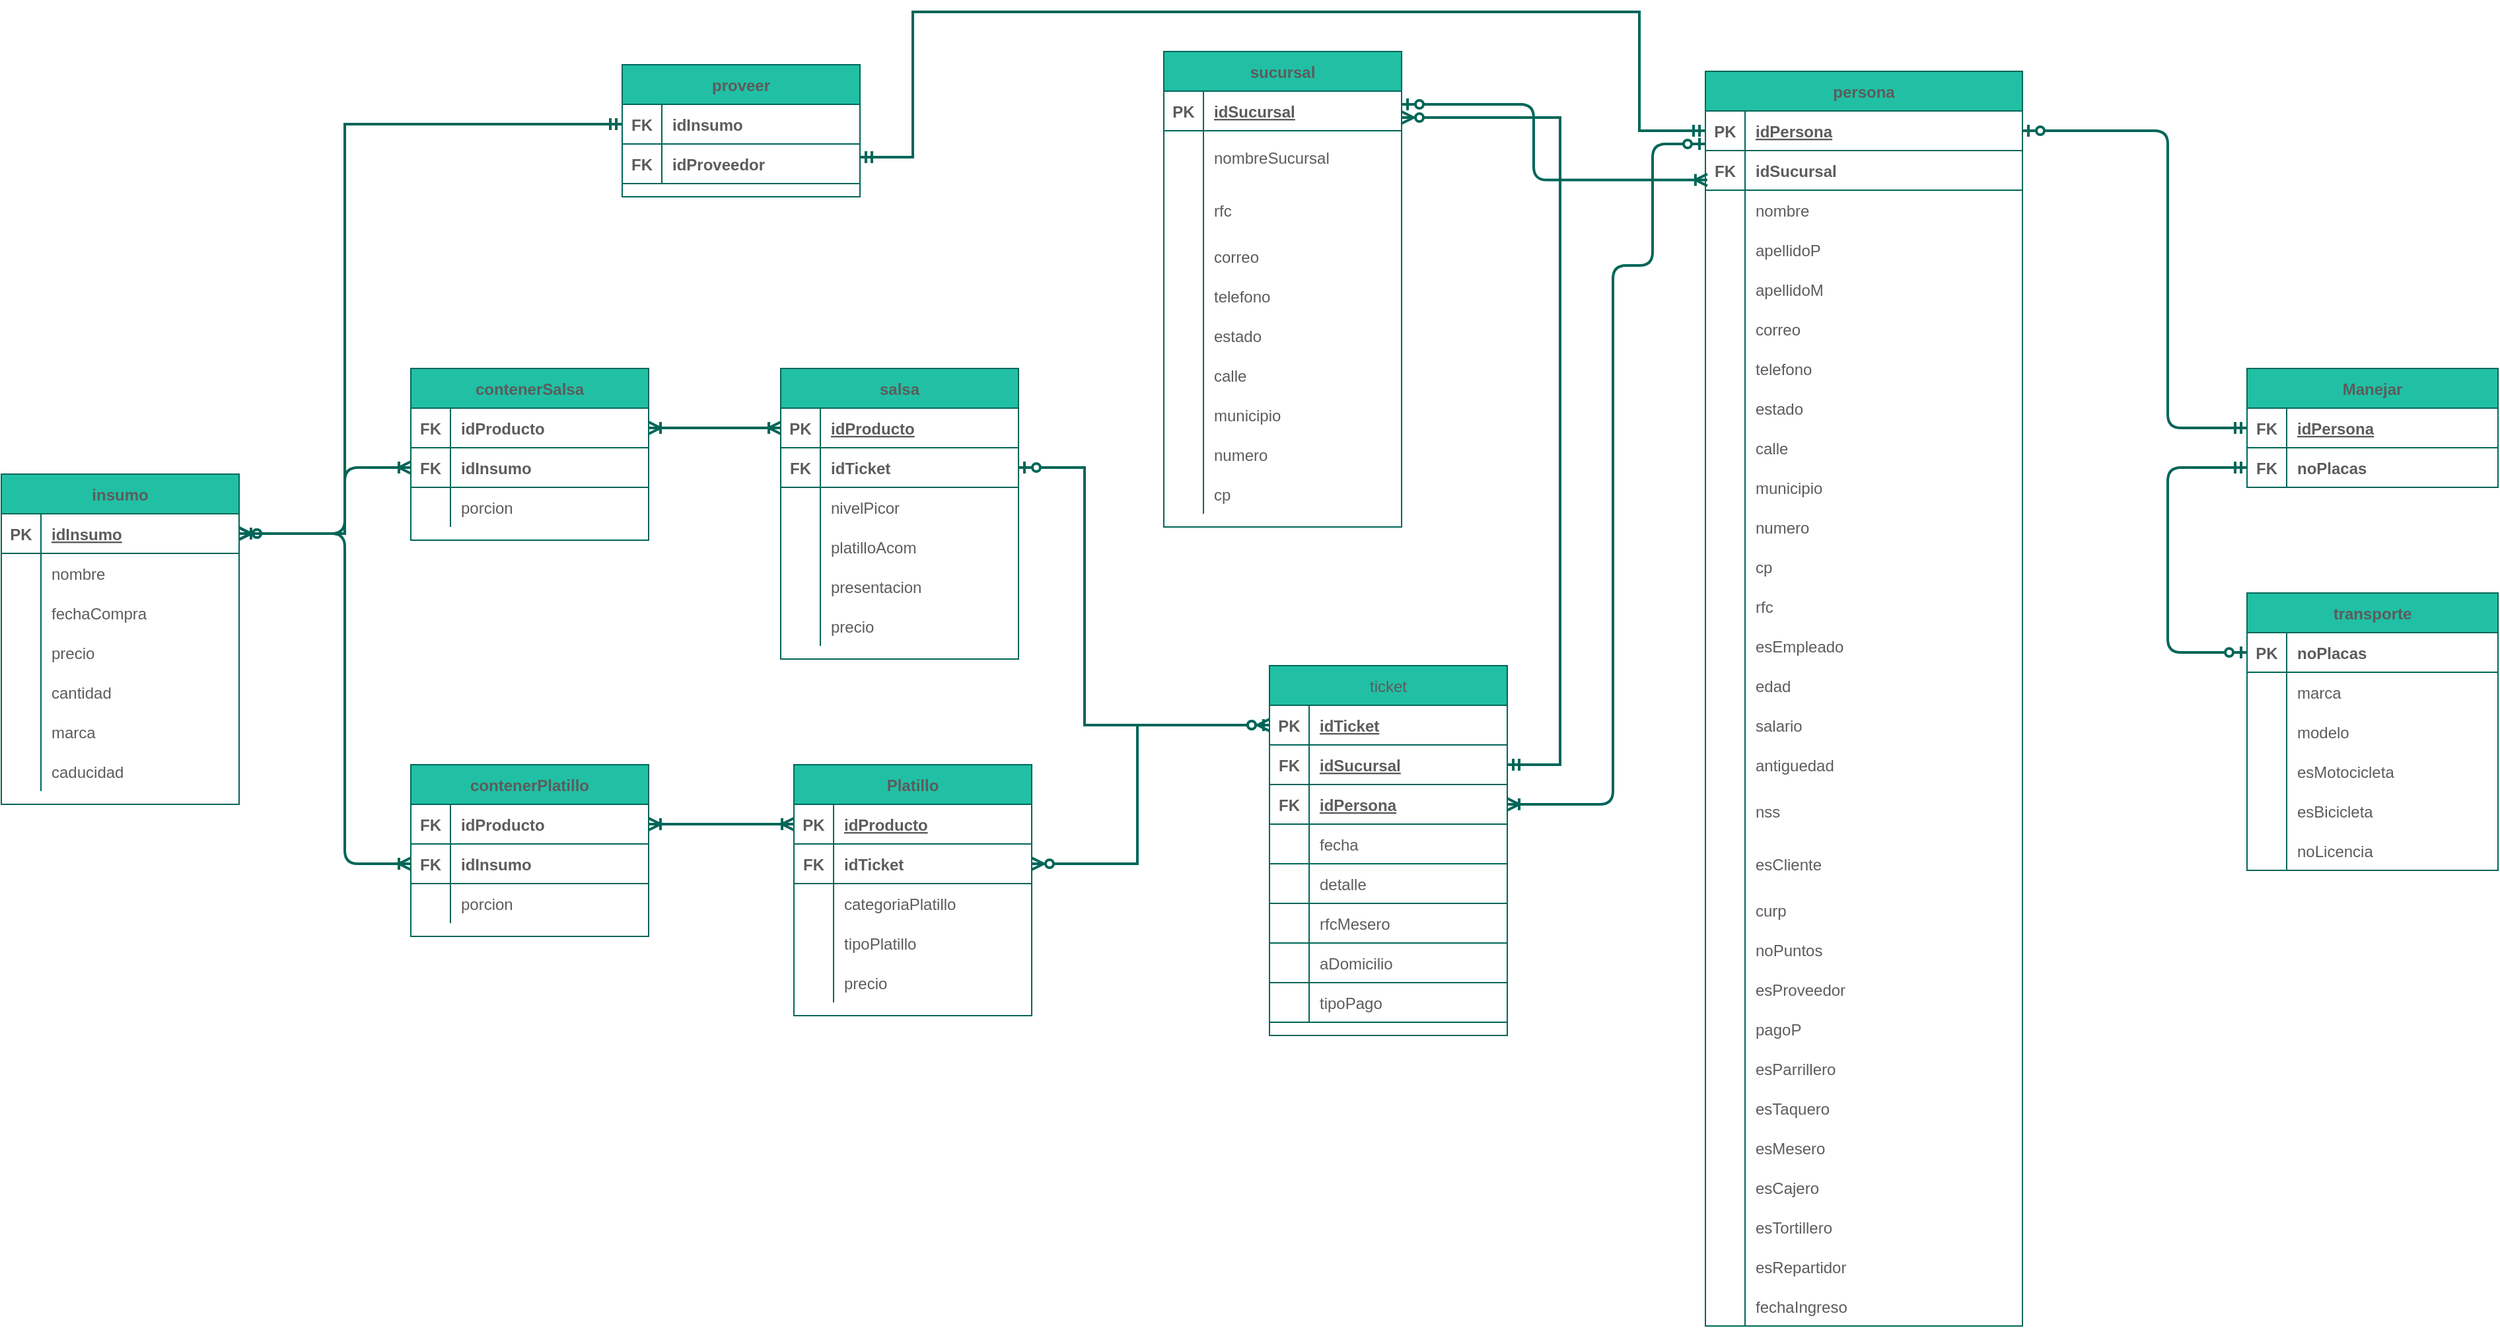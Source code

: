 <mxfile version="18.0.3" type="github">
  <diagram id="D1YjOLiaJOQR72I9zPLN" name="Page-1">
    <mxGraphModel dx="2032" dy="344" grid="1" gridSize="10" guides="1" tooltips="1" connect="1" arrows="1" fold="1" page="1" pageScale="1" pageWidth="850" pageHeight="1100" math="0" shadow="0">
      <root>
        <mxCell id="0" />
        <mxCell id="1" parent="0" />
        <mxCell id="duSf-hZFtGNgm-i89ioL-30" value="Platillo" style="shape=table;startSize=30;container=1;collapsible=1;childLayout=tableLayout;fixedRows=1;rowLines=0;fontStyle=1;align=center;resizeLast=1;fillColor=#21C0A5;strokeColor=#006658;fontColor=#5C5C5C;" parent="1" vertex="1">
          <mxGeometry x="100" y="670" width="180" height="190" as="geometry" />
        </mxCell>
        <mxCell id="duSf-hZFtGNgm-i89ioL-59" value="" style="shape=tableRow;horizontal=0;startSize=0;swimlaneHead=0;swimlaneBody=0;fillColor=none;collapsible=0;dropTarget=0;points=[[0,0.5],[1,0.5]];portConstraint=eastwest;top=0;left=0;right=0;bottom=1;strokeColor=#006658;fontColor=#5C5C5C;" parent="duSf-hZFtGNgm-i89ioL-30" vertex="1">
          <mxGeometry y="30" width="180" height="30" as="geometry" />
        </mxCell>
        <mxCell id="duSf-hZFtGNgm-i89ioL-60" value="PK" style="shape=partialRectangle;connectable=0;fillColor=none;top=0;left=0;bottom=0;right=0;fontStyle=1;overflow=hidden;strokeColor=#006658;fontColor=#5C5C5C;" parent="duSf-hZFtGNgm-i89ioL-59" vertex="1">
          <mxGeometry width="30" height="30" as="geometry">
            <mxRectangle width="30" height="30" as="alternateBounds" />
          </mxGeometry>
        </mxCell>
        <mxCell id="duSf-hZFtGNgm-i89ioL-61" value="idProducto" style="shape=partialRectangle;connectable=0;fillColor=none;top=0;left=0;bottom=0;right=0;align=left;spacingLeft=6;fontStyle=5;overflow=hidden;strokeColor=#006658;fontColor=#5C5C5C;" parent="duSf-hZFtGNgm-i89ioL-59" vertex="1">
          <mxGeometry x="30" width="150" height="30" as="geometry">
            <mxRectangle width="150" height="30" as="alternateBounds" />
          </mxGeometry>
        </mxCell>
        <mxCell id="duSf-hZFtGNgm-i89ioL-31" value="" style="shape=tableRow;horizontal=0;startSize=0;swimlaneHead=0;swimlaneBody=0;fillColor=none;collapsible=0;dropTarget=0;points=[[0,0.5],[1,0.5]];portConstraint=eastwest;top=0;left=0;right=0;bottom=1;strokeColor=#006658;fontColor=#5C5C5C;" parent="duSf-hZFtGNgm-i89ioL-30" vertex="1">
          <mxGeometry y="60" width="180" height="30" as="geometry" />
        </mxCell>
        <mxCell id="duSf-hZFtGNgm-i89ioL-32" value="FK" style="shape=partialRectangle;connectable=0;fillColor=none;top=0;left=0;bottom=0;right=0;fontStyle=1;overflow=hidden;strokeColor=#006658;fontColor=#5C5C5C;" parent="duSf-hZFtGNgm-i89ioL-31" vertex="1">
          <mxGeometry width="30" height="30" as="geometry">
            <mxRectangle width="30" height="30" as="alternateBounds" />
          </mxGeometry>
        </mxCell>
        <mxCell id="duSf-hZFtGNgm-i89ioL-33" value="idTicket" style="shape=partialRectangle;connectable=0;fillColor=none;top=0;left=0;bottom=0;right=0;align=left;spacingLeft=6;fontStyle=1;overflow=hidden;strokeColor=#006658;fontColor=#5C5C5C;" parent="duSf-hZFtGNgm-i89ioL-31" vertex="1">
          <mxGeometry x="30" width="150" height="30" as="geometry">
            <mxRectangle width="150" height="30" as="alternateBounds" />
          </mxGeometry>
        </mxCell>
        <mxCell id="duSf-hZFtGNgm-i89ioL-40" value="" style="shape=tableRow;horizontal=0;startSize=0;swimlaneHead=0;swimlaneBody=0;fillColor=none;collapsible=0;dropTarget=0;points=[[0,0.5],[1,0.5]];portConstraint=eastwest;top=0;left=0;right=0;bottom=0;strokeColor=#006658;fontColor=#5C5C5C;" parent="duSf-hZFtGNgm-i89ioL-30" vertex="1">
          <mxGeometry y="90" width="180" height="30" as="geometry" />
        </mxCell>
        <mxCell id="duSf-hZFtGNgm-i89ioL-41" value="" style="shape=partialRectangle;connectable=0;fillColor=none;top=0;left=0;bottom=0;right=0;editable=1;overflow=hidden;strokeColor=#006658;fontColor=#5C5C5C;" parent="duSf-hZFtGNgm-i89ioL-40" vertex="1">
          <mxGeometry width="30" height="30" as="geometry">
            <mxRectangle width="30" height="30" as="alternateBounds" />
          </mxGeometry>
        </mxCell>
        <mxCell id="duSf-hZFtGNgm-i89ioL-42" value="categoriaPlatillo" style="shape=partialRectangle;connectable=0;fillColor=none;top=0;left=0;bottom=0;right=0;align=left;spacingLeft=6;overflow=hidden;strokeColor=#006658;fontColor=#5C5C5C;" parent="duSf-hZFtGNgm-i89ioL-40" vertex="1">
          <mxGeometry x="30" width="150" height="30" as="geometry">
            <mxRectangle width="150" height="30" as="alternateBounds" />
          </mxGeometry>
        </mxCell>
        <mxCell id="7MISisVkB7xxYQLn4bzH-26" value="" style="shape=tableRow;horizontal=0;startSize=0;swimlaneHead=0;swimlaneBody=0;fillColor=none;collapsible=0;dropTarget=0;points=[[0,0.5],[1,0.5]];portConstraint=eastwest;top=0;left=0;right=0;bottom=0;strokeColor=#006658;fontColor=#5C5C5C;" parent="duSf-hZFtGNgm-i89ioL-30" vertex="1">
          <mxGeometry y="120" width="180" height="30" as="geometry" />
        </mxCell>
        <mxCell id="7MISisVkB7xxYQLn4bzH-27" value="" style="shape=partialRectangle;connectable=0;fillColor=none;top=0;left=0;bottom=0;right=0;editable=1;overflow=hidden;strokeColor=#006658;fontColor=#5C5C5C;" parent="7MISisVkB7xxYQLn4bzH-26" vertex="1">
          <mxGeometry width="30" height="30" as="geometry">
            <mxRectangle width="30" height="30" as="alternateBounds" />
          </mxGeometry>
        </mxCell>
        <mxCell id="7MISisVkB7xxYQLn4bzH-28" value="tipoPlatillo" style="shape=partialRectangle;connectable=0;fillColor=none;top=0;left=0;bottom=0;right=0;align=left;spacingLeft=6;overflow=hidden;strokeColor=#006658;fontColor=#5C5C5C;" parent="7MISisVkB7xxYQLn4bzH-26" vertex="1">
          <mxGeometry x="30" width="150" height="30" as="geometry">
            <mxRectangle width="150" height="30" as="alternateBounds" />
          </mxGeometry>
        </mxCell>
        <mxCell id="duSf-hZFtGNgm-i89ioL-194" value="" style="shape=tableRow;horizontal=0;startSize=0;swimlaneHead=0;swimlaneBody=0;fillColor=none;collapsible=0;dropTarget=0;points=[[0,0.5],[1,0.5]];portConstraint=eastwest;top=0;left=0;right=0;bottom=0;strokeColor=#006658;fontColor=#5C5C5C;" parent="duSf-hZFtGNgm-i89ioL-30" vertex="1">
          <mxGeometry y="150" width="180" height="30" as="geometry" />
        </mxCell>
        <mxCell id="duSf-hZFtGNgm-i89ioL-195" value="" style="shape=partialRectangle;connectable=0;fillColor=none;top=0;left=0;bottom=0;right=0;editable=1;overflow=hidden;strokeColor=#006658;fontColor=#5C5C5C;" parent="duSf-hZFtGNgm-i89ioL-194" vertex="1">
          <mxGeometry width="30" height="30" as="geometry">
            <mxRectangle width="30" height="30" as="alternateBounds" />
          </mxGeometry>
        </mxCell>
        <mxCell id="duSf-hZFtGNgm-i89ioL-196" value="precio" style="shape=partialRectangle;connectable=0;fillColor=none;top=0;left=0;bottom=0;right=0;align=left;spacingLeft=6;overflow=hidden;strokeColor=#006658;fontColor=#5C5C5C;" parent="duSf-hZFtGNgm-i89ioL-194" vertex="1">
          <mxGeometry x="30" width="150" height="30" as="geometry">
            <mxRectangle width="150" height="30" as="alternateBounds" />
          </mxGeometry>
        </mxCell>
        <mxCell id="duSf-hZFtGNgm-i89ioL-62" value="salsa" style="shape=table;startSize=30;container=1;collapsible=1;childLayout=tableLayout;fixedRows=1;rowLines=0;fontStyle=1;align=center;resizeLast=1;fillColor=#21C0A5;strokeColor=#006658;fontColor=#5C5C5C;" parent="1" vertex="1">
          <mxGeometry x="90" y="370" width="180" height="220" as="geometry" />
        </mxCell>
        <mxCell id="duSf-hZFtGNgm-i89ioL-63" value="" style="shape=tableRow;horizontal=0;startSize=0;swimlaneHead=0;swimlaneBody=0;fillColor=none;collapsible=0;dropTarget=0;points=[[0,0.5],[1,0.5]];portConstraint=eastwest;top=0;left=0;right=0;bottom=1;strokeColor=#006658;fontColor=#5C5C5C;" parent="duSf-hZFtGNgm-i89ioL-62" vertex="1">
          <mxGeometry y="30" width="180" height="30" as="geometry" />
        </mxCell>
        <mxCell id="duSf-hZFtGNgm-i89ioL-64" value="PK" style="shape=partialRectangle;connectable=0;fillColor=none;top=0;left=0;bottom=0;right=0;fontStyle=1;overflow=hidden;strokeColor=#006658;fontColor=#5C5C5C;" parent="duSf-hZFtGNgm-i89ioL-63" vertex="1">
          <mxGeometry width="30" height="30" as="geometry">
            <mxRectangle width="30" height="30" as="alternateBounds" />
          </mxGeometry>
        </mxCell>
        <mxCell id="duSf-hZFtGNgm-i89ioL-65" value="idProducto" style="shape=partialRectangle;connectable=0;fillColor=none;top=0;left=0;bottom=0;right=0;align=left;spacingLeft=6;fontStyle=5;overflow=hidden;strokeColor=#006658;fontColor=#5C5C5C;" parent="duSf-hZFtGNgm-i89ioL-63" vertex="1">
          <mxGeometry x="30" width="150" height="30" as="geometry">
            <mxRectangle width="150" height="30" as="alternateBounds" />
          </mxGeometry>
        </mxCell>
        <mxCell id="duSf-hZFtGNgm-i89ioL-66" value="" style="shape=tableRow;horizontal=0;startSize=0;swimlaneHead=0;swimlaneBody=0;fillColor=none;collapsible=0;dropTarget=0;points=[[0,0.5],[1,0.5]];portConstraint=eastwest;top=0;left=0;right=0;bottom=1;strokeColor=#006658;fontColor=#5C5C5C;" parent="duSf-hZFtGNgm-i89ioL-62" vertex="1">
          <mxGeometry y="60" width="180" height="30" as="geometry" />
        </mxCell>
        <mxCell id="duSf-hZFtGNgm-i89ioL-67" value="FK" style="shape=partialRectangle;connectable=0;fillColor=none;top=0;left=0;bottom=0;right=0;fontStyle=1;overflow=hidden;strokeColor=#006658;fontColor=#5C5C5C;" parent="duSf-hZFtGNgm-i89ioL-66" vertex="1">
          <mxGeometry width="30" height="30" as="geometry">
            <mxRectangle width="30" height="30" as="alternateBounds" />
          </mxGeometry>
        </mxCell>
        <mxCell id="duSf-hZFtGNgm-i89ioL-68" value="idTicket" style="shape=partialRectangle;connectable=0;fillColor=none;top=0;left=0;bottom=0;right=0;align=left;spacingLeft=6;fontStyle=1;overflow=hidden;strokeColor=#006658;fontColor=#5C5C5C;" parent="duSf-hZFtGNgm-i89ioL-66" vertex="1">
          <mxGeometry x="30" width="150" height="30" as="geometry">
            <mxRectangle width="150" height="30" as="alternateBounds" />
          </mxGeometry>
        </mxCell>
        <mxCell id="duSf-hZFtGNgm-i89ioL-69" value="" style="shape=tableRow;horizontal=0;startSize=0;swimlaneHead=0;swimlaneBody=0;fillColor=none;collapsible=0;dropTarget=0;points=[[0,0.5],[1,0.5]];portConstraint=eastwest;top=0;left=0;right=0;bottom=0;strokeColor=#006658;fontColor=#5C5C5C;" parent="duSf-hZFtGNgm-i89ioL-62" vertex="1">
          <mxGeometry y="90" width="180" height="30" as="geometry" />
        </mxCell>
        <mxCell id="duSf-hZFtGNgm-i89ioL-70" value="" style="shape=partialRectangle;connectable=0;fillColor=none;top=0;left=0;bottom=0;right=0;editable=1;overflow=hidden;strokeColor=#006658;fontColor=#5C5C5C;" parent="duSf-hZFtGNgm-i89ioL-69" vertex="1">
          <mxGeometry width="30" height="30" as="geometry">
            <mxRectangle width="30" height="30" as="alternateBounds" />
          </mxGeometry>
        </mxCell>
        <mxCell id="duSf-hZFtGNgm-i89ioL-71" value="nivelPicor" style="shape=partialRectangle;connectable=0;fillColor=none;top=0;left=0;bottom=0;right=0;align=left;spacingLeft=6;overflow=hidden;strokeColor=#006658;fontColor=#5C5C5C;" parent="duSf-hZFtGNgm-i89ioL-69" vertex="1">
          <mxGeometry x="30" width="150" height="30" as="geometry">
            <mxRectangle width="150" height="30" as="alternateBounds" />
          </mxGeometry>
        </mxCell>
        <mxCell id="duSf-hZFtGNgm-i89ioL-82" value="" style="shape=tableRow;horizontal=0;startSize=0;swimlaneHead=0;swimlaneBody=0;fillColor=none;collapsible=0;dropTarget=0;points=[[0,0.5],[1,0.5]];portConstraint=eastwest;top=0;left=0;right=0;bottom=0;strokeColor=#006658;fontColor=#5C5C5C;" parent="duSf-hZFtGNgm-i89ioL-62" vertex="1">
          <mxGeometry y="120" width="180" height="30" as="geometry" />
        </mxCell>
        <mxCell id="duSf-hZFtGNgm-i89ioL-83" value="" style="shape=partialRectangle;connectable=0;fillColor=none;top=0;left=0;bottom=0;right=0;editable=1;overflow=hidden;strokeColor=#006658;fontColor=#5C5C5C;" parent="duSf-hZFtGNgm-i89ioL-82" vertex="1">
          <mxGeometry width="30" height="30" as="geometry">
            <mxRectangle width="30" height="30" as="alternateBounds" />
          </mxGeometry>
        </mxCell>
        <mxCell id="duSf-hZFtGNgm-i89ioL-84" value="platilloAcom" style="shape=partialRectangle;connectable=0;fillColor=none;top=0;left=0;bottom=0;right=0;align=left;spacingLeft=6;overflow=hidden;strokeColor=#006658;fontColor=#5C5C5C;" parent="duSf-hZFtGNgm-i89ioL-82" vertex="1">
          <mxGeometry x="30" width="150" height="30" as="geometry">
            <mxRectangle width="150" height="30" as="alternateBounds" />
          </mxGeometry>
        </mxCell>
        <mxCell id="duSf-hZFtGNgm-i89ioL-78" value="" style="shape=tableRow;horizontal=0;startSize=0;swimlaneHead=0;swimlaneBody=0;fillColor=none;collapsible=0;dropTarget=0;points=[[0,0.5],[1,0.5]];portConstraint=eastwest;top=0;left=0;right=0;bottom=0;strokeColor=#006658;fontColor=#5C5C5C;" parent="duSf-hZFtGNgm-i89ioL-62" vertex="1">
          <mxGeometry y="150" width="180" height="30" as="geometry" />
        </mxCell>
        <mxCell id="duSf-hZFtGNgm-i89ioL-79" value="" style="shape=partialRectangle;connectable=0;fillColor=none;top=0;left=0;bottom=0;right=0;editable=1;overflow=hidden;strokeColor=#006658;fontColor=#5C5C5C;" parent="duSf-hZFtGNgm-i89ioL-78" vertex="1">
          <mxGeometry width="30" height="30" as="geometry">
            <mxRectangle width="30" height="30" as="alternateBounds" />
          </mxGeometry>
        </mxCell>
        <mxCell id="duSf-hZFtGNgm-i89ioL-80" value="presentacion" style="shape=partialRectangle;connectable=0;fillColor=none;top=0;left=0;bottom=0;right=0;align=left;spacingLeft=6;overflow=hidden;strokeColor=#006658;fontColor=#5C5C5C;" parent="duSf-hZFtGNgm-i89ioL-78" vertex="1">
          <mxGeometry x="30" width="150" height="30" as="geometry">
            <mxRectangle width="150" height="30" as="alternateBounds" />
          </mxGeometry>
        </mxCell>
        <mxCell id="duSf-hZFtGNgm-i89ioL-75" value="" style="shape=tableRow;horizontal=0;startSize=0;swimlaneHead=0;swimlaneBody=0;fillColor=none;collapsible=0;dropTarget=0;points=[[0,0.5],[1,0.5]];portConstraint=eastwest;top=0;left=0;right=0;bottom=0;strokeColor=#006658;fontColor=#5C5C5C;" parent="duSf-hZFtGNgm-i89ioL-62" vertex="1">
          <mxGeometry y="180" width="180" height="30" as="geometry" />
        </mxCell>
        <mxCell id="duSf-hZFtGNgm-i89ioL-76" value="" style="shape=partialRectangle;connectable=0;fillColor=none;top=0;left=0;bottom=0;right=0;editable=1;overflow=hidden;strokeColor=#006658;fontColor=#5C5C5C;" parent="duSf-hZFtGNgm-i89ioL-75" vertex="1">
          <mxGeometry width="30" height="30" as="geometry">
            <mxRectangle width="30" height="30" as="alternateBounds" />
          </mxGeometry>
        </mxCell>
        <mxCell id="duSf-hZFtGNgm-i89ioL-77" value="precio" style="shape=partialRectangle;connectable=0;fillColor=none;top=0;left=0;bottom=0;right=0;align=left;spacingLeft=6;overflow=hidden;strokeColor=#006658;fontColor=#5C5C5C;" parent="duSf-hZFtGNgm-i89ioL-75" vertex="1">
          <mxGeometry x="30" width="150" height="30" as="geometry">
            <mxRectangle width="150" height="30" as="alternateBounds" />
          </mxGeometry>
        </mxCell>
        <mxCell id="duSf-hZFtGNgm-i89ioL-137" value="contenerPlatillo" style="shape=table;startSize=30;container=1;collapsible=1;childLayout=tableLayout;fixedRows=1;rowLines=0;fontStyle=1;align=center;resizeLast=1;fillColor=#21C0A5;strokeColor=#006658;fontColor=#5C5C5C;" parent="1" vertex="1">
          <mxGeometry x="-190" y="670" width="180" height="130" as="geometry" />
        </mxCell>
        <mxCell id="duSf-hZFtGNgm-i89ioL-141" value="" style="shape=tableRow;horizontal=0;startSize=0;swimlaneHead=0;swimlaneBody=0;fillColor=none;collapsible=0;dropTarget=0;points=[[0,0.5],[1,0.5]];portConstraint=eastwest;top=0;left=0;right=0;bottom=1;strokeColor=#006658;fontColor=#5C5C5C;" parent="duSf-hZFtGNgm-i89ioL-137" vertex="1">
          <mxGeometry y="30" width="180" height="30" as="geometry" />
        </mxCell>
        <mxCell id="duSf-hZFtGNgm-i89ioL-142" value="FK" style="shape=partialRectangle;connectable=0;fillColor=none;top=0;left=0;bottom=0;right=0;fontStyle=1;overflow=hidden;strokeColor=#006658;fontColor=#5C5C5C;" parent="duSf-hZFtGNgm-i89ioL-141" vertex="1">
          <mxGeometry width="30" height="30" as="geometry">
            <mxRectangle width="30" height="30" as="alternateBounds" />
          </mxGeometry>
        </mxCell>
        <mxCell id="duSf-hZFtGNgm-i89ioL-143" value="idProducto" style="shape=partialRectangle;connectable=0;fillColor=none;top=0;left=0;bottom=0;right=0;align=left;spacingLeft=6;fontStyle=1;overflow=hidden;strokeColor=#006658;fontColor=#5C5C5C;" parent="duSf-hZFtGNgm-i89ioL-141" vertex="1">
          <mxGeometry x="30" width="150" height="30" as="geometry">
            <mxRectangle width="150" height="30" as="alternateBounds" />
          </mxGeometry>
        </mxCell>
        <mxCell id="duSf-hZFtGNgm-i89ioL-162" value="" style="shape=tableRow;horizontal=0;startSize=0;swimlaneHead=0;swimlaneBody=0;fillColor=none;collapsible=0;dropTarget=0;points=[[0,0.5],[1,0.5]];portConstraint=eastwest;top=0;left=0;right=0;bottom=1;strokeColor=#006658;fontColor=#5C5C5C;" parent="duSf-hZFtGNgm-i89ioL-137" vertex="1">
          <mxGeometry y="60" width="180" height="30" as="geometry" />
        </mxCell>
        <mxCell id="duSf-hZFtGNgm-i89ioL-163" value="FK" style="shape=partialRectangle;connectable=0;fillColor=none;top=0;left=0;bottom=0;right=0;fontStyle=1;overflow=hidden;strokeColor=#006658;fontColor=#5C5C5C;" parent="duSf-hZFtGNgm-i89ioL-162" vertex="1">
          <mxGeometry width="30" height="30" as="geometry">
            <mxRectangle width="30" height="30" as="alternateBounds" />
          </mxGeometry>
        </mxCell>
        <mxCell id="duSf-hZFtGNgm-i89ioL-164" value="idInsumo" style="shape=partialRectangle;connectable=0;fillColor=none;top=0;left=0;bottom=0;right=0;align=left;spacingLeft=6;fontStyle=1;overflow=hidden;strokeColor=#006658;fontColor=#5C5C5C;" parent="duSf-hZFtGNgm-i89ioL-162" vertex="1">
          <mxGeometry x="30" width="150" height="30" as="geometry">
            <mxRectangle width="150" height="30" as="alternateBounds" />
          </mxGeometry>
        </mxCell>
        <mxCell id="duSf-hZFtGNgm-i89ioL-144" value="" style="shape=tableRow;horizontal=0;startSize=0;swimlaneHead=0;swimlaneBody=0;fillColor=none;collapsible=0;dropTarget=0;points=[[0,0.5],[1,0.5]];portConstraint=eastwest;top=0;left=0;right=0;bottom=0;strokeColor=#006658;fontColor=#5C5C5C;" parent="duSf-hZFtGNgm-i89ioL-137" vertex="1">
          <mxGeometry y="90" width="180" height="30" as="geometry" />
        </mxCell>
        <mxCell id="duSf-hZFtGNgm-i89ioL-145" value="" style="shape=partialRectangle;connectable=0;fillColor=none;top=0;left=0;bottom=0;right=0;editable=1;overflow=hidden;strokeColor=#006658;fontColor=#5C5C5C;" parent="duSf-hZFtGNgm-i89ioL-144" vertex="1">
          <mxGeometry width="30" height="30" as="geometry">
            <mxRectangle width="30" height="30" as="alternateBounds" />
          </mxGeometry>
        </mxCell>
        <mxCell id="duSf-hZFtGNgm-i89ioL-146" value="porcion" style="shape=partialRectangle;connectable=0;fillColor=none;top=0;left=0;bottom=0;right=0;align=left;spacingLeft=6;overflow=hidden;strokeColor=#006658;fontColor=#5C5C5C;" parent="duSf-hZFtGNgm-i89ioL-144" vertex="1">
          <mxGeometry x="30" width="150" height="30" as="geometry">
            <mxRectangle width="150" height="30" as="alternateBounds" />
          </mxGeometry>
        </mxCell>
        <mxCell id="duSf-hZFtGNgm-i89ioL-165" value="contenerSalsa" style="shape=table;startSize=30;container=1;collapsible=1;childLayout=tableLayout;fixedRows=1;rowLines=0;fontStyle=1;align=center;resizeLast=1;fillColor=#21C0A5;strokeColor=#006658;fontColor=#5C5C5C;" parent="1" vertex="1">
          <mxGeometry x="-190" y="370" width="180" height="130" as="geometry" />
        </mxCell>
        <mxCell id="duSf-hZFtGNgm-i89ioL-166" value="" style="shape=tableRow;horizontal=0;startSize=0;swimlaneHead=0;swimlaneBody=0;fillColor=none;collapsible=0;dropTarget=0;points=[[0,0.5],[1,0.5]];portConstraint=eastwest;top=0;left=0;right=0;bottom=1;strokeColor=#006658;fontColor=#5C5C5C;" parent="duSf-hZFtGNgm-i89ioL-165" vertex="1">
          <mxGeometry y="30" width="180" height="30" as="geometry" />
        </mxCell>
        <mxCell id="duSf-hZFtGNgm-i89ioL-167" value="FK" style="shape=partialRectangle;connectable=0;fillColor=none;top=0;left=0;bottom=0;right=0;fontStyle=1;overflow=hidden;strokeColor=#006658;fontColor=#5C5C5C;" parent="duSf-hZFtGNgm-i89ioL-166" vertex="1">
          <mxGeometry width="30" height="30" as="geometry">
            <mxRectangle width="30" height="30" as="alternateBounds" />
          </mxGeometry>
        </mxCell>
        <mxCell id="duSf-hZFtGNgm-i89ioL-168" value="idProducto" style="shape=partialRectangle;connectable=0;fillColor=none;top=0;left=0;bottom=0;right=0;align=left;spacingLeft=6;fontStyle=1;overflow=hidden;strokeColor=#006658;fontColor=#5C5C5C;" parent="duSf-hZFtGNgm-i89ioL-166" vertex="1">
          <mxGeometry x="30" width="150" height="30" as="geometry">
            <mxRectangle width="150" height="30" as="alternateBounds" />
          </mxGeometry>
        </mxCell>
        <mxCell id="duSf-hZFtGNgm-i89ioL-169" value="" style="shape=tableRow;horizontal=0;startSize=0;swimlaneHead=0;swimlaneBody=0;fillColor=none;collapsible=0;dropTarget=0;points=[[0,0.5],[1,0.5]];portConstraint=eastwest;top=0;left=0;right=0;bottom=1;strokeColor=#006658;fontColor=#5C5C5C;" parent="duSf-hZFtGNgm-i89ioL-165" vertex="1">
          <mxGeometry y="60" width="180" height="30" as="geometry" />
        </mxCell>
        <mxCell id="duSf-hZFtGNgm-i89ioL-170" value="FK" style="shape=partialRectangle;connectable=0;fillColor=none;top=0;left=0;bottom=0;right=0;fontStyle=1;overflow=hidden;strokeColor=#006658;fontColor=#5C5C5C;" parent="duSf-hZFtGNgm-i89ioL-169" vertex="1">
          <mxGeometry width="30" height="30" as="geometry">
            <mxRectangle width="30" height="30" as="alternateBounds" />
          </mxGeometry>
        </mxCell>
        <mxCell id="duSf-hZFtGNgm-i89ioL-171" value="idInsumo" style="shape=partialRectangle;connectable=0;fillColor=none;top=0;left=0;bottom=0;right=0;align=left;spacingLeft=6;fontStyle=1;overflow=hidden;strokeColor=#006658;fontColor=#5C5C5C;" parent="duSf-hZFtGNgm-i89ioL-169" vertex="1">
          <mxGeometry x="30" width="150" height="30" as="geometry">
            <mxRectangle width="150" height="30" as="alternateBounds" />
          </mxGeometry>
        </mxCell>
        <mxCell id="duSf-hZFtGNgm-i89ioL-175" value="" style="shape=tableRow;horizontal=0;startSize=0;swimlaneHead=0;swimlaneBody=0;fillColor=none;collapsible=0;dropTarget=0;points=[[0,0.5],[1,0.5]];portConstraint=eastwest;top=0;left=0;right=0;bottom=0;strokeColor=#006658;fontColor=#5C5C5C;" parent="duSf-hZFtGNgm-i89ioL-165" vertex="1">
          <mxGeometry y="90" width="180" height="30" as="geometry" />
        </mxCell>
        <mxCell id="duSf-hZFtGNgm-i89ioL-176" value="" style="shape=partialRectangle;connectable=0;fillColor=none;top=0;left=0;bottom=0;right=0;editable=1;overflow=hidden;strokeColor=#006658;fontColor=#5C5C5C;" parent="duSf-hZFtGNgm-i89ioL-175" vertex="1">
          <mxGeometry width="30" height="30" as="geometry">
            <mxRectangle width="30" height="30" as="alternateBounds" />
          </mxGeometry>
        </mxCell>
        <mxCell id="duSf-hZFtGNgm-i89ioL-177" value="porcion" style="shape=partialRectangle;connectable=0;fillColor=none;top=0;left=0;bottom=0;right=0;align=left;spacingLeft=6;overflow=hidden;strokeColor=#006658;fontColor=#5C5C5C;" parent="duSf-hZFtGNgm-i89ioL-175" vertex="1">
          <mxGeometry x="30" width="150" height="30" as="geometry">
            <mxRectangle width="150" height="30" as="alternateBounds" />
          </mxGeometry>
        </mxCell>
        <mxCell id="duSf-hZFtGNgm-i89ioL-178" value="" style="edgeStyle=orthogonalEdgeStyle;fontSize=12;html=1;endArrow=ERzeroToMany;startArrow=ERzeroToOne;rounded=0;exitX=0;exitY=0.5;exitDx=0;exitDy=0;strokeColor=#006658;fontColor=#5C5C5C;strokeWidth=2;" parent="1" source="LIT__MIXPKO50_mJP9rC-2" target="duSf-hZFtGNgm-i89ioL-31" edge="1">
          <mxGeometry width="100" height="100" relative="1" as="geometry">
            <mxPoint x="380" y="595" as="sourcePoint" />
            <mxPoint x="290" y="840" as="targetPoint" />
            <Array as="points">
              <mxPoint x="360" y="640" />
              <mxPoint x="360" y="745" />
            </Array>
          </mxGeometry>
        </mxCell>
        <mxCell id="duSf-hZFtGNgm-i89ioL-180" value="" style="edgeStyle=orthogonalEdgeStyle;fontSize=12;html=1;endArrow=ERzeroToMany;startArrow=ERzeroToOne;rounded=0;entryX=0;entryY=0.5;entryDx=0;entryDy=0;strokeColor=#006658;fontColor=#5C5C5C;strokeWidth=2;" parent="1" source="duSf-hZFtGNgm-i89ioL-66" target="LIT__MIXPKO50_mJP9rC-2" edge="1">
          <mxGeometry width="100" height="100" relative="1" as="geometry">
            <mxPoint x="280" y="545" as="sourcePoint" />
            <mxPoint x="380" y="445" as="targetPoint" />
            <Array as="points">
              <mxPoint x="320" y="445" />
              <mxPoint x="320" y="640" />
            </Array>
          </mxGeometry>
        </mxCell>
        <mxCell id="duSf-hZFtGNgm-i89ioL-181" value="insumo" style="shape=table;startSize=30;container=1;collapsible=1;childLayout=tableLayout;fixedRows=1;rowLines=0;fontStyle=1;align=center;resizeLast=1;fillColor=#21C0A5;strokeColor=#006658;fontColor=#5C5C5C;" parent="1" vertex="1">
          <mxGeometry x="-500" y="450" width="180" height="250" as="geometry" />
        </mxCell>
        <mxCell id="duSf-hZFtGNgm-i89ioL-182" value="" style="shape=tableRow;horizontal=0;startSize=0;swimlaneHead=0;swimlaneBody=0;fillColor=none;collapsible=0;dropTarget=0;points=[[0,0.5],[1,0.5]];portConstraint=eastwest;top=0;left=0;right=0;bottom=1;strokeColor=#006658;fontColor=#5C5C5C;" parent="duSf-hZFtGNgm-i89ioL-181" vertex="1">
          <mxGeometry y="30" width="180" height="30" as="geometry" />
        </mxCell>
        <mxCell id="duSf-hZFtGNgm-i89ioL-183" value="PK" style="shape=partialRectangle;connectable=0;fillColor=none;top=0;left=0;bottom=0;right=0;fontStyle=1;overflow=hidden;strokeColor=#006658;fontColor=#5C5C5C;" parent="duSf-hZFtGNgm-i89ioL-182" vertex="1">
          <mxGeometry width="30" height="30" as="geometry">
            <mxRectangle width="30" height="30" as="alternateBounds" />
          </mxGeometry>
        </mxCell>
        <mxCell id="duSf-hZFtGNgm-i89ioL-184" value="idInsumo" style="shape=partialRectangle;connectable=0;fillColor=none;top=0;left=0;bottom=0;right=0;align=left;spacingLeft=6;fontStyle=5;overflow=hidden;strokeColor=#006658;fontColor=#5C5C5C;" parent="duSf-hZFtGNgm-i89ioL-182" vertex="1">
          <mxGeometry x="30" width="150" height="30" as="geometry">
            <mxRectangle width="150" height="30" as="alternateBounds" />
          </mxGeometry>
        </mxCell>
        <mxCell id="duSf-hZFtGNgm-i89ioL-185" value="" style="shape=tableRow;horizontal=0;startSize=0;swimlaneHead=0;swimlaneBody=0;fillColor=none;collapsible=0;dropTarget=0;points=[[0,0.5],[1,0.5]];portConstraint=eastwest;top=0;left=0;right=0;bottom=0;strokeColor=#006658;fontColor=#5C5C5C;" parent="duSf-hZFtGNgm-i89ioL-181" vertex="1">
          <mxGeometry y="60" width="180" height="30" as="geometry" />
        </mxCell>
        <mxCell id="duSf-hZFtGNgm-i89ioL-186" value="" style="shape=partialRectangle;connectable=0;fillColor=none;top=0;left=0;bottom=0;right=0;editable=1;overflow=hidden;strokeColor=#006658;fontColor=#5C5C5C;" parent="duSf-hZFtGNgm-i89ioL-185" vertex="1">
          <mxGeometry width="30" height="30" as="geometry">
            <mxRectangle width="30" height="30" as="alternateBounds" />
          </mxGeometry>
        </mxCell>
        <mxCell id="duSf-hZFtGNgm-i89ioL-187" value="nombre" style="shape=partialRectangle;connectable=0;fillColor=none;top=0;left=0;bottom=0;right=0;align=left;spacingLeft=6;overflow=hidden;strokeColor=#006658;fontColor=#5C5C5C;" parent="duSf-hZFtGNgm-i89ioL-185" vertex="1">
          <mxGeometry x="30" width="150" height="30" as="geometry">
            <mxRectangle width="150" height="30" as="alternateBounds" />
          </mxGeometry>
        </mxCell>
        <mxCell id="duSf-hZFtGNgm-i89ioL-188" value="" style="shape=tableRow;horizontal=0;startSize=0;swimlaneHead=0;swimlaneBody=0;fillColor=none;collapsible=0;dropTarget=0;points=[[0,0.5],[1,0.5]];portConstraint=eastwest;top=0;left=0;right=0;bottom=0;strokeColor=#006658;fontColor=#5C5C5C;" parent="duSf-hZFtGNgm-i89ioL-181" vertex="1">
          <mxGeometry y="90" width="180" height="30" as="geometry" />
        </mxCell>
        <mxCell id="duSf-hZFtGNgm-i89ioL-189" value="" style="shape=partialRectangle;connectable=0;fillColor=none;top=0;left=0;bottom=0;right=0;editable=1;overflow=hidden;strokeColor=#006658;fontColor=#5C5C5C;" parent="duSf-hZFtGNgm-i89ioL-188" vertex="1">
          <mxGeometry width="30" height="30" as="geometry">
            <mxRectangle width="30" height="30" as="alternateBounds" />
          </mxGeometry>
        </mxCell>
        <mxCell id="duSf-hZFtGNgm-i89ioL-190" value="fechaCompra" style="shape=partialRectangle;connectable=0;fillColor=none;top=0;left=0;bottom=0;right=0;align=left;spacingLeft=6;overflow=hidden;strokeColor=#006658;fontColor=#5C5C5C;" parent="duSf-hZFtGNgm-i89ioL-188" vertex="1">
          <mxGeometry x="30" width="150" height="30" as="geometry">
            <mxRectangle width="150" height="30" as="alternateBounds" />
          </mxGeometry>
        </mxCell>
        <mxCell id="duSf-hZFtGNgm-i89ioL-191" value="" style="shape=tableRow;horizontal=0;startSize=0;swimlaneHead=0;swimlaneBody=0;fillColor=none;collapsible=0;dropTarget=0;points=[[0,0.5],[1,0.5]];portConstraint=eastwest;top=0;left=0;right=0;bottom=0;strokeColor=#006658;fontColor=#5C5C5C;" parent="duSf-hZFtGNgm-i89ioL-181" vertex="1">
          <mxGeometry y="120" width="180" height="30" as="geometry" />
        </mxCell>
        <mxCell id="duSf-hZFtGNgm-i89ioL-192" value="" style="shape=partialRectangle;connectable=0;fillColor=none;top=0;left=0;bottom=0;right=0;editable=1;overflow=hidden;strokeColor=#006658;fontColor=#5C5C5C;" parent="duSf-hZFtGNgm-i89ioL-191" vertex="1">
          <mxGeometry width="30" height="30" as="geometry">
            <mxRectangle width="30" height="30" as="alternateBounds" />
          </mxGeometry>
        </mxCell>
        <mxCell id="duSf-hZFtGNgm-i89ioL-193" value="precio" style="shape=partialRectangle;connectable=0;fillColor=none;top=0;left=0;bottom=0;right=0;align=left;spacingLeft=6;overflow=hidden;strokeColor=#006658;fontColor=#5C5C5C;" parent="duSf-hZFtGNgm-i89ioL-191" vertex="1">
          <mxGeometry x="30" width="150" height="30" as="geometry">
            <mxRectangle width="150" height="30" as="alternateBounds" />
          </mxGeometry>
        </mxCell>
        <mxCell id="duSf-hZFtGNgm-i89ioL-203" value="" style="shape=tableRow;horizontal=0;startSize=0;swimlaneHead=0;swimlaneBody=0;fillColor=none;collapsible=0;dropTarget=0;points=[[0,0.5],[1,0.5]];portConstraint=eastwest;top=0;left=0;right=0;bottom=0;strokeColor=#006658;fontColor=#5C5C5C;" parent="duSf-hZFtGNgm-i89ioL-181" vertex="1">
          <mxGeometry y="150" width="180" height="30" as="geometry" />
        </mxCell>
        <mxCell id="duSf-hZFtGNgm-i89ioL-204" value="" style="shape=partialRectangle;connectable=0;fillColor=none;top=0;left=0;bottom=0;right=0;editable=1;overflow=hidden;strokeColor=#006658;fontColor=#5C5C5C;" parent="duSf-hZFtGNgm-i89ioL-203" vertex="1">
          <mxGeometry width="30" height="30" as="geometry">
            <mxRectangle width="30" height="30" as="alternateBounds" />
          </mxGeometry>
        </mxCell>
        <mxCell id="duSf-hZFtGNgm-i89ioL-205" value="cantidad" style="shape=partialRectangle;connectable=0;fillColor=none;top=0;left=0;bottom=0;right=0;align=left;spacingLeft=6;overflow=hidden;strokeColor=#006658;fontColor=#5C5C5C;" parent="duSf-hZFtGNgm-i89ioL-203" vertex="1">
          <mxGeometry x="30" width="150" height="30" as="geometry">
            <mxRectangle width="150" height="30" as="alternateBounds" />
          </mxGeometry>
        </mxCell>
        <mxCell id="duSf-hZFtGNgm-i89ioL-200" value="" style="shape=tableRow;horizontal=0;startSize=0;swimlaneHead=0;swimlaneBody=0;fillColor=none;collapsible=0;dropTarget=0;points=[[0,0.5],[1,0.5]];portConstraint=eastwest;top=0;left=0;right=0;bottom=0;strokeColor=#006658;fontColor=#5C5C5C;" parent="duSf-hZFtGNgm-i89ioL-181" vertex="1">
          <mxGeometry y="180" width="180" height="30" as="geometry" />
        </mxCell>
        <mxCell id="duSf-hZFtGNgm-i89ioL-201" value="" style="shape=partialRectangle;connectable=0;fillColor=none;top=0;left=0;bottom=0;right=0;editable=1;overflow=hidden;strokeColor=#006658;fontColor=#5C5C5C;" parent="duSf-hZFtGNgm-i89ioL-200" vertex="1">
          <mxGeometry width="30" height="30" as="geometry">
            <mxRectangle width="30" height="30" as="alternateBounds" />
          </mxGeometry>
        </mxCell>
        <mxCell id="duSf-hZFtGNgm-i89ioL-202" value="marca" style="shape=partialRectangle;connectable=0;fillColor=none;top=0;left=0;bottom=0;right=0;align=left;spacingLeft=6;overflow=hidden;strokeColor=#006658;fontColor=#5C5C5C;" parent="duSf-hZFtGNgm-i89ioL-200" vertex="1">
          <mxGeometry x="30" width="150" height="30" as="geometry">
            <mxRectangle width="150" height="30" as="alternateBounds" />
          </mxGeometry>
        </mxCell>
        <mxCell id="duSf-hZFtGNgm-i89ioL-197" value="" style="shape=tableRow;horizontal=0;startSize=0;swimlaneHead=0;swimlaneBody=0;fillColor=none;collapsible=0;dropTarget=0;points=[[0,0.5],[1,0.5]];portConstraint=eastwest;top=0;left=0;right=0;bottom=0;strokeColor=#006658;fontColor=#5C5C5C;" parent="duSf-hZFtGNgm-i89ioL-181" vertex="1">
          <mxGeometry y="210" width="180" height="30" as="geometry" />
        </mxCell>
        <mxCell id="duSf-hZFtGNgm-i89ioL-198" value="" style="shape=partialRectangle;connectable=0;fillColor=none;top=0;left=0;bottom=0;right=0;editable=1;overflow=hidden;strokeColor=#006658;fontColor=#5C5C5C;" parent="duSf-hZFtGNgm-i89ioL-197" vertex="1">
          <mxGeometry width="30" height="30" as="geometry">
            <mxRectangle width="30" height="30" as="alternateBounds" />
          </mxGeometry>
        </mxCell>
        <mxCell id="duSf-hZFtGNgm-i89ioL-199" value="caducidad" style="shape=partialRectangle;connectable=0;fillColor=none;top=0;left=0;bottom=0;right=0;align=left;spacingLeft=6;overflow=hidden;strokeColor=#006658;fontColor=#5C5C5C;" parent="duSf-hZFtGNgm-i89ioL-197" vertex="1">
          <mxGeometry x="30" width="150" height="30" as="geometry">
            <mxRectangle width="150" height="30" as="alternateBounds" />
          </mxGeometry>
        </mxCell>
        <mxCell id="duSf-hZFtGNgm-i89ioL-208" value="" style="edgeStyle=orthogonalEdgeStyle;fontSize=12;html=1;endArrow=ERoneToMany;startArrow=ERzeroToMany;rounded=1;sketch=0;fontColor=#5C5C5C;strokeColor=#006658;fillColor=#21C0A5;exitX=1;exitY=0.5;exitDx=0;exitDy=0;entryX=0;entryY=0.5;entryDx=0;entryDy=0;strokeWidth=2;" parent="1" source="duSf-hZFtGNgm-i89ioL-182" target="duSf-hZFtGNgm-i89ioL-169" edge="1">
          <mxGeometry width="100" height="100" relative="1" as="geometry">
            <mxPoint x="-160" y="630" as="sourcePoint" />
            <mxPoint x="-200" y="460" as="targetPoint" />
            <Array as="points">
              <mxPoint x="-240" y="495" />
              <mxPoint x="-240" y="445" />
            </Array>
          </mxGeometry>
        </mxCell>
        <mxCell id="duSf-hZFtGNgm-i89ioL-209" value="" style="edgeStyle=entityRelationEdgeStyle;fontSize=12;html=1;endArrow=ERoneToMany;startArrow=ERoneToMany;rounded=1;sketch=0;fontColor=#5C5C5C;strokeColor=#006658;fillColor=#21C0A5;curved=0;exitX=1;exitY=0.5;exitDx=0;exitDy=0;entryX=0;entryY=0.5;entryDx=0;entryDy=0;strokeWidth=2;" parent="1" source="duSf-hZFtGNgm-i89ioL-166" target="duSf-hZFtGNgm-i89ioL-63" edge="1">
          <mxGeometry width="100" height="100" relative="1" as="geometry">
            <mxPoint x="10" y="410" as="sourcePoint" />
            <mxPoint x="110" y="310" as="targetPoint" />
          </mxGeometry>
        </mxCell>
        <mxCell id="duSf-hZFtGNgm-i89ioL-210" value="" style="edgeStyle=entityRelationEdgeStyle;fontSize=12;html=1;endArrow=ERoneToMany;startArrow=ERoneToMany;rounded=1;sketch=0;fontColor=#5C5C5C;strokeColor=#006658;fillColor=#21C0A5;curved=0;exitX=1;exitY=0.5;exitDx=0;exitDy=0;entryX=0;entryY=0.5;entryDx=0;entryDy=0;strokeWidth=2;" parent="1" source="duSf-hZFtGNgm-i89ioL-141" target="duSf-hZFtGNgm-i89ioL-59" edge="1">
          <mxGeometry width="100" height="100" relative="1" as="geometry">
            <mxPoint y="650.0" as="sourcePoint" />
            <mxPoint x="100" y="650.0" as="targetPoint" />
          </mxGeometry>
        </mxCell>
        <mxCell id="duSf-hZFtGNgm-i89ioL-211" value="" style="edgeStyle=orthogonalEdgeStyle;fontSize=12;html=1;endArrow=ERoneToMany;startArrow=ERzeroToMany;rounded=1;sketch=0;fontColor=#5C5C5C;strokeColor=#006658;fillColor=#21C0A5;exitX=1;exitY=0.5;exitDx=0;exitDy=0;entryX=0;entryY=0.5;entryDx=0;entryDy=0;strokeWidth=2;" parent="1" source="duSf-hZFtGNgm-i89ioL-182" target="duSf-hZFtGNgm-i89ioL-162" edge="1">
          <mxGeometry width="100" height="100" relative="1" as="geometry">
            <mxPoint x="-310" y="660" as="sourcePoint" />
            <mxPoint x="-210" y="560" as="targetPoint" />
            <Array as="points">
              <mxPoint x="-240" y="495" />
              <mxPoint x="-240" y="745" />
            </Array>
          </mxGeometry>
        </mxCell>
        <mxCell id="cqFI2xUAyVj9pt30RkWu-1" value="persona" style="shape=table;startSize=30;container=1;collapsible=1;childLayout=tableLayout;fixedRows=1;rowLines=0;fontStyle=1;align=center;resizeLast=1;fillColor=#21C0A5;strokeColor=#006658;fontColor=#5C5C5C;" parent="1" vertex="1">
          <mxGeometry x="790" y="145" width="240" height="950" as="geometry" />
        </mxCell>
        <mxCell id="cqFI2xUAyVj9pt30RkWu-2" value="" style="shape=tableRow;horizontal=0;startSize=0;swimlaneHead=0;swimlaneBody=0;fillColor=none;collapsible=0;dropTarget=0;points=[[0,0.5],[1,0.5]];portConstraint=eastwest;top=0;left=0;right=0;bottom=1;strokeColor=#006658;fontColor=#5C5C5C;" parent="cqFI2xUAyVj9pt30RkWu-1" vertex="1">
          <mxGeometry y="30" width="240" height="30" as="geometry" />
        </mxCell>
        <mxCell id="cqFI2xUAyVj9pt30RkWu-3" value="PK" style="shape=partialRectangle;connectable=0;fillColor=none;top=0;left=0;bottom=0;right=0;fontStyle=1;overflow=hidden;strokeColor=#006658;fontColor=#5C5C5C;" parent="cqFI2xUAyVj9pt30RkWu-2" vertex="1">
          <mxGeometry width="30" height="30" as="geometry">
            <mxRectangle width="30" height="30" as="alternateBounds" />
          </mxGeometry>
        </mxCell>
        <mxCell id="cqFI2xUAyVj9pt30RkWu-4" value="idPersona" style="shape=partialRectangle;connectable=0;fillColor=none;top=0;left=0;bottom=0;right=0;align=left;spacingLeft=6;fontStyle=5;overflow=hidden;strokeColor=#006658;fontColor=#5C5C5C;" parent="cqFI2xUAyVj9pt30RkWu-2" vertex="1">
          <mxGeometry x="30" width="210" height="30" as="geometry">
            <mxRectangle width="210" height="30" as="alternateBounds" />
          </mxGeometry>
        </mxCell>
        <mxCell id="cqFI2xUAyVj9pt30RkWu-5" value="" style="shape=tableRow;horizontal=0;startSize=0;swimlaneHead=0;swimlaneBody=0;fillColor=none;collapsible=0;dropTarget=0;points=[[0,0.5],[1,0.5]];portConstraint=eastwest;top=0;left=0;right=0;bottom=1;strokeColor=#006658;fontColor=#5C5C5C;" parent="cqFI2xUAyVj9pt30RkWu-1" vertex="1">
          <mxGeometry y="60" width="240" height="30" as="geometry" />
        </mxCell>
        <mxCell id="cqFI2xUAyVj9pt30RkWu-6" value="FK" style="shape=partialRectangle;connectable=0;fillColor=none;top=0;left=0;bottom=0;right=0;fontStyle=1;overflow=hidden;strokeColor=#006658;fontColor=#5C5C5C;" parent="cqFI2xUAyVj9pt30RkWu-5" vertex="1">
          <mxGeometry width="30" height="30" as="geometry">
            <mxRectangle width="30" height="30" as="alternateBounds" />
          </mxGeometry>
        </mxCell>
        <mxCell id="cqFI2xUAyVj9pt30RkWu-7" value="idSucursal" style="shape=partialRectangle;connectable=0;fillColor=none;top=0;left=0;bottom=0;right=0;align=left;spacingLeft=6;fontStyle=1;overflow=hidden;strokeColor=#006658;fontColor=#5C5C5C;" parent="cqFI2xUAyVj9pt30RkWu-5" vertex="1">
          <mxGeometry x="30" width="210" height="30" as="geometry">
            <mxRectangle width="210" height="30" as="alternateBounds" />
          </mxGeometry>
        </mxCell>
        <mxCell id="cqFI2xUAyVj9pt30RkWu-14" value="" style="shape=tableRow;horizontal=0;startSize=0;swimlaneHead=0;swimlaneBody=0;fillColor=none;collapsible=0;dropTarget=0;points=[[0,0.5],[1,0.5]];portConstraint=eastwest;top=0;left=0;right=0;bottom=0;strokeColor=#006658;fontColor=#5C5C5C;" parent="cqFI2xUAyVj9pt30RkWu-1" vertex="1">
          <mxGeometry y="90" width="240" height="30" as="geometry" />
        </mxCell>
        <mxCell id="cqFI2xUAyVj9pt30RkWu-15" value="" style="shape=partialRectangle;connectable=0;fillColor=none;top=0;left=0;bottom=0;right=0;editable=1;overflow=hidden;strokeColor=#006658;fontColor=#5C5C5C;" parent="cqFI2xUAyVj9pt30RkWu-14" vertex="1">
          <mxGeometry width="30" height="30" as="geometry">
            <mxRectangle width="30" height="30" as="alternateBounds" />
          </mxGeometry>
        </mxCell>
        <mxCell id="cqFI2xUAyVj9pt30RkWu-16" value="nombre" style="shape=partialRectangle;connectable=0;fillColor=none;top=0;left=0;bottom=0;right=0;align=left;spacingLeft=6;overflow=hidden;strokeColor=#006658;fontColor=#5C5C5C;" parent="cqFI2xUAyVj9pt30RkWu-14" vertex="1">
          <mxGeometry x="30" width="210" height="30" as="geometry">
            <mxRectangle width="210" height="30" as="alternateBounds" />
          </mxGeometry>
        </mxCell>
        <mxCell id="cqFI2xUAyVj9pt30RkWu-17" value="" style="shape=tableRow;horizontal=0;startSize=0;swimlaneHead=0;swimlaneBody=0;fillColor=none;collapsible=0;dropTarget=0;points=[[0,0.5],[1,0.5]];portConstraint=eastwest;top=0;left=0;right=0;bottom=0;strokeColor=#006658;fontColor=#5C5C5C;" parent="cqFI2xUAyVj9pt30RkWu-1" vertex="1">
          <mxGeometry y="120" width="240" height="30" as="geometry" />
        </mxCell>
        <mxCell id="cqFI2xUAyVj9pt30RkWu-18" value="" style="shape=partialRectangle;connectable=0;fillColor=none;top=0;left=0;bottom=0;right=0;editable=1;overflow=hidden;strokeColor=#006658;fontColor=#5C5C5C;" parent="cqFI2xUAyVj9pt30RkWu-17" vertex="1">
          <mxGeometry width="30" height="30" as="geometry">
            <mxRectangle width="30" height="30" as="alternateBounds" />
          </mxGeometry>
        </mxCell>
        <mxCell id="cqFI2xUAyVj9pt30RkWu-19" value="apellidoP" style="shape=partialRectangle;connectable=0;fillColor=none;top=0;left=0;bottom=0;right=0;align=left;spacingLeft=6;overflow=hidden;strokeColor=#006658;fontColor=#5C5C5C;" parent="cqFI2xUAyVj9pt30RkWu-17" vertex="1">
          <mxGeometry x="30" width="210" height="30" as="geometry">
            <mxRectangle width="210" height="30" as="alternateBounds" />
          </mxGeometry>
        </mxCell>
        <mxCell id="cqFI2xUAyVj9pt30RkWu-20" value="" style="shape=tableRow;horizontal=0;startSize=0;swimlaneHead=0;swimlaneBody=0;fillColor=none;collapsible=0;dropTarget=0;points=[[0,0.5],[1,0.5]];portConstraint=eastwest;top=0;left=0;right=0;bottom=0;strokeColor=#006658;fontColor=#5C5C5C;" parent="cqFI2xUAyVj9pt30RkWu-1" vertex="1">
          <mxGeometry y="150" width="240" height="30" as="geometry" />
        </mxCell>
        <mxCell id="cqFI2xUAyVj9pt30RkWu-21" value="" style="shape=partialRectangle;connectable=0;fillColor=none;top=0;left=0;bottom=0;right=0;editable=1;overflow=hidden;strokeColor=#006658;fontColor=#5C5C5C;" parent="cqFI2xUAyVj9pt30RkWu-20" vertex="1">
          <mxGeometry width="30" height="30" as="geometry">
            <mxRectangle width="30" height="30" as="alternateBounds" />
          </mxGeometry>
        </mxCell>
        <mxCell id="cqFI2xUAyVj9pt30RkWu-22" value="apellidoM" style="shape=partialRectangle;connectable=0;fillColor=none;top=0;left=0;bottom=0;right=0;align=left;spacingLeft=6;overflow=hidden;strokeColor=#006658;fontColor=#5C5C5C;" parent="cqFI2xUAyVj9pt30RkWu-20" vertex="1">
          <mxGeometry x="30" width="210" height="30" as="geometry">
            <mxRectangle width="210" height="30" as="alternateBounds" />
          </mxGeometry>
        </mxCell>
        <mxCell id="cqFI2xUAyVj9pt30RkWu-23" value="" style="shape=tableRow;horizontal=0;startSize=0;swimlaneHead=0;swimlaneBody=0;fillColor=none;collapsible=0;dropTarget=0;points=[[0,0.5],[1,0.5]];portConstraint=eastwest;top=0;left=0;right=0;bottom=0;strokeColor=#006658;fontColor=#5C5C5C;" parent="cqFI2xUAyVj9pt30RkWu-1" vertex="1">
          <mxGeometry y="180" width="240" height="30" as="geometry" />
        </mxCell>
        <mxCell id="cqFI2xUAyVj9pt30RkWu-24" value="" style="shape=partialRectangle;connectable=0;fillColor=none;top=0;left=0;bottom=0;right=0;editable=1;overflow=hidden;strokeColor=#006658;fontColor=#5C5C5C;" parent="cqFI2xUAyVj9pt30RkWu-23" vertex="1">
          <mxGeometry width="30" height="30" as="geometry">
            <mxRectangle width="30" height="30" as="alternateBounds" />
          </mxGeometry>
        </mxCell>
        <mxCell id="cqFI2xUAyVj9pt30RkWu-25" value="correo" style="shape=partialRectangle;connectable=0;fillColor=none;top=0;left=0;bottom=0;right=0;align=left;spacingLeft=6;overflow=hidden;strokeColor=#006658;fontColor=#5C5C5C;" parent="cqFI2xUAyVj9pt30RkWu-23" vertex="1">
          <mxGeometry x="30" width="210" height="30" as="geometry">
            <mxRectangle width="210" height="30" as="alternateBounds" />
          </mxGeometry>
        </mxCell>
        <mxCell id="cqFI2xUAyVj9pt30RkWu-26" value="" style="shape=tableRow;horizontal=0;startSize=0;swimlaneHead=0;swimlaneBody=0;fillColor=none;collapsible=0;dropTarget=0;points=[[0,0.5],[1,0.5]];portConstraint=eastwest;top=0;left=0;right=0;bottom=0;strokeColor=#006658;fontColor=#5C5C5C;" parent="cqFI2xUAyVj9pt30RkWu-1" vertex="1">
          <mxGeometry y="210" width="240" height="30" as="geometry" />
        </mxCell>
        <mxCell id="cqFI2xUAyVj9pt30RkWu-27" value="" style="shape=partialRectangle;connectable=0;fillColor=none;top=0;left=0;bottom=0;right=0;editable=1;overflow=hidden;strokeColor=#006658;fontColor=#5C5C5C;" parent="cqFI2xUAyVj9pt30RkWu-26" vertex="1">
          <mxGeometry width="30" height="30" as="geometry">
            <mxRectangle width="30" height="30" as="alternateBounds" />
          </mxGeometry>
        </mxCell>
        <mxCell id="cqFI2xUAyVj9pt30RkWu-28" value="telefono" style="shape=partialRectangle;connectable=0;fillColor=none;top=0;left=0;bottom=0;right=0;align=left;spacingLeft=6;overflow=hidden;strokeColor=#006658;fontColor=#5C5C5C;" parent="cqFI2xUAyVj9pt30RkWu-26" vertex="1">
          <mxGeometry x="30" width="210" height="30" as="geometry">
            <mxRectangle width="210" height="30" as="alternateBounds" />
          </mxGeometry>
        </mxCell>
        <mxCell id="cqFI2xUAyVj9pt30RkWu-29" value="" style="shape=tableRow;horizontal=0;startSize=0;swimlaneHead=0;swimlaneBody=0;fillColor=none;collapsible=0;dropTarget=0;points=[[0,0.5],[1,0.5]];portConstraint=eastwest;top=0;left=0;right=0;bottom=0;strokeColor=#006658;fontColor=#5C5C5C;" parent="cqFI2xUAyVj9pt30RkWu-1" vertex="1">
          <mxGeometry y="240" width="240" height="30" as="geometry" />
        </mxCell>
        <mxCell id="cqFI2xUAyVj9pt30RkWu-30" value="" style="shape=partialRectangle;connectable=0;fillColor=none;top=0;left=0;bottom=0;right=0;editable=1;overflow=hidden;strokeColor=#006658;fontColor=#5C5C5C;" parent="cqFI2xUAyVj9pt30RkWu-29" vertex="1">
          <mxGeometry width="30" height="30" as="geometry">
            <mxRectangle width="30" height="30" as="alternateBounds" />
          </mxGeometry>
        </mxCell>
        <mxCell id="cqFI2xUAyVj9pt30RkWu-31" value="estado" style="shape=partialRectangle;connectable=0;fillColor=none;top=0;left=0;bottom=0;right=0;align=left;spacingLeft=6;overflow=hidden;strokeColor=#006658;fontColor=#5C5C5C;" parent="cqFI2xUAyVj9pt30RkWu-29" vertex="1">
          <mxGeometry x="30" width="210" height="30" as="geometry">
            <mxRectangle width="210" height="30" as="alternateBounds" />
          </mxGeometry>
        </mxCell>
        <mxCell id="7MISisVkB7xxYQLn4bzH-1" value="" style="shape=tableRow;horizontal=0;startSize=0;swimlaneHead=0;swimlaneBody=0;fillColor=none;collapsible=0;dropTarget=0;points=[[0,0.5],[1,0.5]];portConstraint=eastwest;top=0;left=0;right=0;bottom=0;strokeColor=#006658;fontColor=#5C5C5C;" parent="cqFI2xUAyVj9pt30RkWu-1" vertex="1">
          <mxGeometry y="270" width="240" height="30" as="geometry" />
        </mxCell>
        <mxCell id="7MISisVkB7xxYQLn4bzH-2" value="" style="shape=partialRectangle;connectable=0;fillColor=none;top=0;left=0;bottom=0;right=0;editable=1;overflow=hidden;strokeColor=#006658;fontColor=#5C5C5C;" parent="7MISisVkB7xxYQLn4bzH-1" vertex="1">
          <mxGeometry width="30" height="30" as="geometry">
            <mxRectangle width="30" height="30" as="alternateBounds" />
          </mxGeometry>
        </mxCell>
        <mxCell id="7MISisVkB7xxYQLn4bzH-3" value="calle" style="shape=partialRectangle;connectable=0;fillColor=none;top=0;left=0;bottom=0;right=0;align=left;spacingLeft=6;overflow=hidden;strokeColor=#006658;fontColor=#5C5C5C;" parent="7MISisVkB7xxYQLn4bzH-1" vertex="1">
          <mxGeometry x="30" width="210" height="30" as="geometry">
            <mxRectangle width="210" height="30" as="alternateBounds" />
          </mxGeometry>
        </mxCell>
        <mxCell id="7MISisVkB7xxYQLn4bzH-4" value="" style="shape=tableRow;horizontal=0;startSize=0;swimlaneHead=0;swimlaneBody=0;fillColor=none;collapsible=0;dropTarget=0;points=[[0,0.5],[1,0.5]];portConstraint=eastwest;top=0;left=0;right=0;bottom=0;strokeColor=#006658;fontColor=#5C5C5C;" parent="cqFI2xUAyVj9pt30RkWu-1" vertex="1">
          <mxGeometry y="300" width="240" height="30" as="geometry" />
        </mxCell>
        <mxCell id="7MISisVkB7xxYQLn4bzH-5" value="" style="shape=partialRectangle;connectable=0;fillColor=none;top=0;left=0;bottom=0;right=0;editable=1;overflow=hidden;strokeColor=#006658;fontColor=#5C5C5C;" parent="7MISisVkB7xxYQLn4bzH-4" vertex="1">
          <mxGeometry width="30" height="30" as="geometry">
            <mxRectangle width="30" height="30" as="alternateBounds" />
          </mxGeometry>
        </mxCell>
        <mxCell id="7MISisVkB7xxYQLn4bzH-6" value="municipio" style="shape=partialRectangle;connectable=0;fillColor=none;top=0;left=0;bottom=0;right=0;align=left;spacingLeft=6;overflow=hidden;strokeColor=#006658;fontColor=#5C5C5C;" parent="7MISisVkB7xxYQLn4bzH-4" vertex="1">
          <mxGeometry x="30" width="210" height="30" as="geometry">
            <mxRectangle width="210" height="30" as="alternateBounds" />
          </mxGeometry>
        </mxCell>
        <mxCell id="7MISisVkB7xxYQLn4bzH-7" value="" style="shape=tableRow;horizontal=0;startSize=0;swimlaneHead=0;swimlaneBody=0;fillColor=none;collapsible=0;dropTarget=0;points=[[0,0.5],[1,0.5]];portConstraint=eastwest;top=0;left=0;right=0;bottom=0;strokeColor=#006658;fontColor=#5C5C5C;" parent="cqFI2xUAyVj9pt30RkWu-1" vertex="1">
          <mxGeometry y="330" width="240" height="30" as="geometry" />
        </mxCell>
        <mxCell id="7MISisVkB7xxYQLn4bzH-8" value="" style="shape=partialRectangle;connectable=0;fillColor=none;top=0;left=0;bottom=0;right=0;editable=1;overflow=hidden;strokeColor=#006658;fontColor=#5C5C5C;" parent="7MISisVkB7xxYQLn4bzH-7" vertex="1">
          <mxGeometry width="30" height="30" as="geometry">
            <mxRectangle width="30" height="30" as="alternateBounds" />
          </mxGeometry>
        </mxCell>
        <mxCell id="7MISisVkB7xxYQLn4bzH-9" value="numero" style="shape=partialRectangle;connectable=0;fillColor=none;top=0;left=0;bottom=0;right=0;align=left;spacingLeft=6;overflow=hidden;strokeColor=#006658;fontColor=#5C5C5C;" parent="7MISisVkB7xxYQLn4bzH-7" vertex="1">
          <mxGeometry x="30" width="210" height="30" as="geometry">
            <mxRectangle width="210" height="30" as="alternateBounds" />
          </mxGeometry>
        </mxCell>
        <mxCell id="7MISisVkB7xxYQLn4bzH-10" value="" style="shape=tableRow;horizontal=0;startSize=0;swimlaneHead=0;swimlaneBody=0;fillColor=none;collapsible=0;dropTarget=0;points=[[0,0.5],[1,0.5]];portConstraint=eastwest;top=0;left=0;right=0;bottom=0;strokeColor=#006658;fontColor=#5C5C5C;" parent="cqFI2xUAyVj9pt30RkWu-1" vertex="1">
          <mxGeometry y="360" width="240" height="30" as="geometry" />
        </mxCell>
        <mxCell id="7MISisVkB7xxYQLn4bzH-11" value="" style="shape=partialRectangle;connectable=0;fillColor=none;top=0;left=0;bottom=0;right=0;editable=1;overflow=hidden;strokeColor=#006658;fontColor=#5C5C5C;" parent="7MISisVkB7xxYQLn4bzH-10" vertex="1">
          <mxGeometry width="30" height="30" as="geometry">
            <mxRectangle width="30" height="30" as="alternateBounds" />
          </mxGeometry>
        </mxCell>
        <mxCell id="7MISisVkB7xxYQLn4bzH-12" value="cp" style="shape=partialRectangle;connectable=0;fillColor=none;top=0;left=0;bottom=0;right=0;align=left;spacingLeft=6;overflow=hidden;strokeColor=#006658;fontColor=#5C5C5C;" parent="7MISisVkB7xxYQLn4bzH-10" vertex="1">
          <mxGeometry x="30" width="210" height="30" as="geometry">
            <mxRectangle width="210" height="30" as="alternateBounds" />
          </mxGeometry>
        </mxCell>
        <mxCell id="cqFI2xUAyVj9pt30RkWu-32" value="" style="shape=tableRow;horizontal=0;startSize=0;swimlaneHead=0;swimlaneBody=0;fillColor=none;collapsible=0;dropTarget=0;points=[[0,0.5],[1,0.5]];portConstraint=eastwest;top=0;left=0;right=0;bottom=0;strokeColor=#006658;fontColor=#5C5C5C;" parent="cqFI2xUAyVj9pt30RkWu-1" vertex="1">
          <mxGeometry y="390" width="240" height="30" as="geometry" />
        </mxCell>
        <mxCell id="cqFI2xUAyVj9pt30RkWu-33" value="" style="shape=partialRectangle;connectable=0;fillColor=none;top=0;left=0;bottom=0;right=0;editable=1;overflow=hidden;strokeColor=#006658;fontColor=#5C5C5C;" parent="cqFI2xUAyVj9pt30RkWu-32" vertex="1">
          <mxGeometry width="30" height="30" as="geometry">
            <mxRectangle width="30" height="30" as="alternateBounds" />
          </mxGeometry>
        </mxCell>
        <mxCell id="cqFI2xUAyVj9pt30RkWu-34" value="rfc" style="shape=partialRectangle;connectable=0;fillColor=none;top=0;left=0;bottom=0;right=0;align=left;spacingLeft=6;overflow=hidden;strokeColor=#006658;fontColor=#5C5C5C;" parent="cqFI2xUAyVj9pt30RkWu-32" vertex="1">
          <mxGeometry x="30" width="210" height="30" as="geometry">
            <mxRectangle width="210" height="30" as="alternateBounds" />
          </mxGeometry>
        </mxCell>
        <mxCell id="cqFI2xUAyVj9pt30RkWu-35" value="" style="shape=tableRow;horizontal=0;startSize=0;swimlaneHead=0;swimlaneBody=0;fillColor=none;collapsible=0;dropTarget=0;points=[[0,0.5],[1,0.5]];portConstraint=eastwest;top=0;left=0;right=0;bottom=0;strokeColor=#006658;fontColor=#5C5C5C;" parent="cqFI2xUAyVj9pt30RkWu-1" vertex="1">
          <mxGeometry y="420" width="240" height="30" as="geometry" />
        </mxCell>
        <mxCell id="cqFI2xUAyVj9pt30RkWu-36" value="" style="shape=partialRectangle;connectable=0;fillColor=none;top=0;left=0;bottom=0;right=0;editable=1;overflow=hidden;strokeColor=#006658;fontColor=#5C5C5C;" parent="cqFI2xUAyVj9pt30RkWu-35" vertex="1">
          <mxGeometry width="30" height="30" as="geometry">
            <mxRectangle width="30" height="30" as="alternateBounds" />
          </mxGeometry>
        </mxCell>
        <mxCell id="cqFI2xUAyVj9pt30RkWu-37" value="esEmpleado" style="shape=partialRectangle;connectable=0;fillColor=none;top=0;left=0;bottom=0;right=0;align=left;spacingLeft=6;overflow=hidden;strokeColor=#006658;fontColor=#5C5C5C;" parent="cqFI2xUAyVj9pt30RkWu-35" vertex="1">
          <mxGeometry x="30" width="210" height="30" as="geometry">
            <mxRectangle width="210" height="30" as="alternateBounds" />
          </mxGeometry>
        </mxCell>
        <mxCell id="cqFI2xUAyVj9pt30RkWu-38" value="" style="shape=tableRow;horizontal=0;startSize=0;swimlaneHead=0;swimlaneBody=0;fillColor=none;collapsible=0;dropTarget=0;points=[[0,0.5],[1,0.5]];portConstraint=eastwest;top=0;left=0;right=0;bottom=0;strokeColor=#006658;fontColor=#5C5C5C;" parent="cqFI2xUAyVj9pt30RkWu-1" vertex="1">
          <mxGeometry y="450" width="240" height="30" as="geometry" />
        </mxCell>
        <mxCell id="cqFI2xUAyVj9pt30RkWu-39" value="" style="shape=partialRectangle;connectable=0;fillColor=none;top=0;left=0;bottom=0;right=0;editable=1;overflow=hidden;strokeColor=#006658;fontColor=#5C5C5C;" parent="cqFI2xUAyVj9pt30RkWu-38" vertex="1">
          <mxGeometry width="30" height="30" as="geometry">
            <mxRectangle width="30" height="30" as="alternateBounds" />
          </mxGeometry>
        </mxCell>
        <mxCell id="cqFI2xUAyVj9pt30RkWu-40" value="edad" style="shape=partialRectangle;connectable=0;fillColor=none;top=0;left=0;bottom=0;right=0;align=left;spacingLeft=6;overflow=hidden;strokeColor=#006658;fontColor=#5C5C5C;" parent="cqFI2xUAyVj9pt30RkWu-38" vertex="1">
          <mxGeometry x="30" width="210" height="30" as="geometry">
            <mxRectangle width="210" height="30" as="alternateBounds" />
          </mxGeometry>
        </mxCell>
        <mxCell id="cqFI2xUAyVj9pt30RkWu-41" value="" style="shape=tableRow;horizontal=0;startSize=0;swimlaneHead=0;swimlaneBody=0;fillColor=none;collapsible=0;dropTarget=0;points=[[0,0.5],[1,0.5]];portConstraint=eastwest;top=0;left=0;right=0;bottom=0;strokeColor=#006658;fontColor=#5C5C5C;" parent="cqFI2xUAyVj9pt30RkWu-1" vertex="1">
          <mxGeometry y="480" width="240" height="30" as="geometry" />
        </mxCell>
        <mxCell id="cqFI2xUAyVj9pt30RkWu-42" value="" style="shape=partialRectangle;connectable=0;fillColor=none;top=0;left=0;bottom=0;right=0;editable=1;overflow=hidden;strokeColor=#006658;fontColor=#5C5C5C;" parent="cqFI2xUAyVj9pt30RkWu-41" vertex="1">
          <mxGeometry width="30" height="30" as="geometry">
            <mxRectangle width="30" height="30" as="alternateBounds" />
          </mxGeometry>
        </mxCell>
        <mxCell id="cqFI2xUAyVj9pt30RkWu-43" value="salario" style="shape=partialRectangle;connectable=0;fillColor=none;top=0;left=0;bottom=0;right=0;align=left;spacingLeft=6;overflow=hidden;strokeColor=#006658;fontColor=#5C5C5C;" parent="cqFI2xUAyVj9pt30RkWu-41" vertex="1">
          <mxGeometry x="30" width="210" height="30" as="geometry">
            <mxRectangle width="210" height="30" as="alternateBounds" />
          </mxGeometry>
        </mxCell>
        <mxCell id="cqFI2xUAyVj9pt30RkWu-44" value="" style="shape=tableRow;horizontal=0;startSize=0;swimlaneHead=0;swimlaneBody=0;fillColor=none;collapsible=0;dropTarget=0;points=[[0,0.5],[1,0.5]];portConstraint=eastwest;top=0;left=0;right=0;bottom=0;strokeColor=#006658;fontColor=#5C5C5C;" parent="cqFI2xUAyVj9pt30RkWu-1" vertex="1">
          <mxGeometry y="510" width="240" height="30" as="geometry" />
        </mxCell>
        <mxCell id="cqFI2xUAyVj9pt30RkWu-45" value="" style="shape=partialRectangle;connectable=0;fillColor=none;top=0;left=0;bottom=0;right=0;editable=1;overflow=hidden;strokeColor=#006658;fontColor=#5C5C5C;" parent="cqFI2xUAyVj9pt30RkWu-44" vertex="1">
          <mxGeometry width="30" height="30" as="geometry">
            <mxRectangle width="30" height="30" as="alternateBounds" />
          </mxGeometry>
        </mxCell>
        <mxCell id="cqFI2xUAyVj9pt30RkWu-46" value="antiguedad" style="shape=partialRectangle;connectable=0;fillColor=none;top=0;left=0;bottom=0;right=0;align=left;spacingLeft=6;overflow=hidden;strokeColor=#006658;fontColor=#5C5C5C;" parent="cqFI2xUAyVj9pt30RkWu-44" vertex="1">
          <mxGeometry x="30" width="210" height="30" as="geometry">
            <mxRectangle width="210" height="30" as="alternateBounds" />
          </mxGeometry>
        </mxCell>
        <mxCell id="cqFI2xUAyVj9pt30RkWu-47" value="" style="shape=tableRow;horizontal=0;startSize=0;swimlaneHead=0;swimlaneBody=0;fillColor=none;collapsible=0;dropTarget=0;points=[[0,0.5],[1,0.5]];portConstraint=eastwest;top=0;left=0;right=0;bottom=0;strokeColor=#006658;fontColor=#5C5C5C;" parent="cqFI2xUAyVj9pt30RkWu-1" vertex="1">
          <mxGeometry y="540" width="240" height="40" as="geometry" />
        </mxCell>
        <mxCell id="cqFI2xUAyVj9pt30RkWu-48" value="" style="shape=partialRectangle;connectable=0;fillColor=none;top=0;left=0;bottom=0;right=0;editable=1;overflow=hidden;strokeColor=#006658;fontColor=#5C5C5C;" parent="cqFI2xUAyVj9pt30RkWu-47" vertex="1">
          <mxGeometry width="30" height="40" as="geometry">
            <mxRectangle width="30" height="40" as="alternateBounds" />
          </mxGeometry>
        </mxCell>
        <mxCell id="cqFI2xUAyVj9pt30RkWu-49" value="nss" style="shape=partialRectangle;connectable=0;fillColor=none;top=0;left=0;bottom=0;right=0;align=left;spacingLeft=6;overflow=hidden;strokeColor=#006658;fontColor=#5C5C5C;" parent="cqFI2xUAyVj9pt30RkWu-47" vertex="1">
          <mxGeometry x="30" width="210" height="40" as="geometry">
            <mxRectangle width="210" height="40" as="alternateBounds" />
          </mxGeometry>
        </mxCell>
        <mxCell id="cqFI2xUAyVj9pt30RkWu-50" value="" style="shape=tableRow;horizontal=0;startSize=0;swimlaneHead=0;swimlaneBody=0;fillColor=none;collapsible=0;dropTarget=0;points=[[0,0.5],[1,0.5]];portConstraint=eastwest;top=0;left=0;right=0;bottom=0;strokeColor=#006658;fontColor=#5C5C5C;" parent="cqFI2xUAyVj9pt30RkWu-1" vertex="1">
          <mxGeometry y="580" width="240" height="40" as="geometry" />
        </mxCell>
        <mxCell id="cqFI2xUAyVj9pt30RkWu-51" value="" style="shape=partialRectangle;connectable=0;fillColor=none;top=0;left=0;bottom=0;right=0;editable=1;overflow=hidden;strokeColor=#006658;fontColor=#5C5C5C;" parent="cqFI2xUAyVj9pt30RkWu-50" vertex="1">
          <mxGeometry width="30" height="40" as="geometry">
            <mxRectangle width="30" height="40" as="alternateBounds" />
          </mxGeometry>
        </mxCell>
        <mxCell id="cqFI2xUAyVj9pt30RkWu-52" value="esCliente" style="shape=partialRectangle;connectable=0;fillColor=none;top=0;left=0;bottom=0;right=0;align=left;spacingLeft=6;overflow=hidden;strokeColor=#006658;fontColor=#5C5C5C;" parent="cqFI2xUAyVj9pt30RkWu-50" vertex="1">
          <mxGeometry x="30" width="210" height="40" as="geometry">
            <mxRectangle width="210" height="40" as="alternateBounds" />
          </mxGeometry>
        </mxCell>
        <mxCell id="cqFI2xUAyVj9pt30RkWu-53" value="" style="shape=tableRow;horizontal=0;startSize=0;swimlaneHead=0;swimlaneBody=0;fillColor=none;collapsible=0;dropTarget=0;points=[[0,0.5],[1,0.5]];portConstraint=eastwest;top=0;left=0;right=0;bottom=0;strokeColor=#006658;fontColor=#5C5C5C;" parent="cqFI2xUAyVj9pt30RkWu-1" vertex="1">
          <mxGeometry y="620" width="240" height="30" as="geometry" />
        </mxCell>
        <mxCell id="cqFI2xUAyVj9pt30RkWu-54" value="" style="shape=partialRectangle;connectable=0;fillColor=none;top=0;left=0;bottom=0;right=0;editable=1;overflow=hidden;strokeColor=#006658;fontColor=#5C5C5C;" parent="cqFI2xUAyVj9pt30RkWu-53" vertex="1">
          <mxGeometry width="30" height="30" as="geometry">
            <mxRectangle width="30" height="30" as="alternateBounds" />
          </mxGeometry>
        </mxCell>
        <mxCell id="cqFI2xUAyVj9pt30RkWu-55" value="curp" style="shape=partialRectangle;connectable=0;fillColor=none;top=0;left=0;bottom=0;right=0;align=left;spacingLeft=6;overflow=hidden;strokeColor=#006658;fontColor=#5C5C5C;" parent="cqFI2xUAyVj9pt30RkWu-53" vertex="1">
          <mxGeometry x="30" width="210" height="30" as="geometry">
            <mxRectangle width="210" height="30" as="alternateBounds" />
          </mxGeometry>
        </mxCell>
        <mxCell id="cqFI2xUAyVj9pt30RkWu-56" value="" style="shape=tableRow;horizontal=0;startSize=0;swimlaneHead=0;swimlaneBody=0;fillColor=none;collapsible=0;dropTarget=0;points=[[0,0.5],[1,0.5]];portConstraint=eastwest;top=0;left=0;right=0;bottom=0;strokeColor=#006658;fontColor=#5C5C5C;" parent="cqFI2xUAyVj9pt30RkWu-1" vertex="1">
          <mxGeometry y="650" width="240" height="30" as="geometry" />
        </mxCell>
        <mxCell id="cqFI2xUAyVj9pt30RkWu-57" value="" style="shape=partialRectangle;connectable=0;fillColor=none;top=0;left=0;bottom=0;right=0;editable=1;overflow=hidden;strokeColor=#006658;fontColor=#5C5C5C;" parent="cqFI2xUAyVj9pt30RkWu-56" vertex="1">
          <mxGeometry width="30" height="30" as="geometry">
            <mxRectangle width="30" height="30" as="alternateBounds" />
          </mxGeometry>
        </mxCell>
        <mxCell id="cqFI2xUAyVj9pt30RkWu-58" value="noPuntos" style="shape=partialRectangle;connectable=0;fillColor=none;top=0;left=0;bottom=0;right=0;align=left;spacingLeft=6;overflow=hidden;strokeColor=#006658;fontColor=#5C5C5C;" parent="cqFI2xUAyVj9pt30RkWu-56" vertex="1">
          <mxGeometry x="30" width="210" height="30" as="geometry">
            <mxRectangle width="210" height="30" as="alternateBounds" />
          </mxGeometry>
        </mxCell>
        <mxCell id="cqFI2xUAyVj9pt30RkWu-59" value="" style="shape=tableRow;horizontal=0;startSize=0;swimlaneHead=0;swimlaneBody=0;fillColor=none;collapsible=0;dropTarget=0;points=[[0,0.5],[1,0.5]];portConstraint=eastwest;top=0;left=0;right=0;bottom=0;strokeColor=#006658;fontColor=#5C5C5C;" parent="cqFI2xUAyVj9pt30RkWu-1" vertex="1">
          <mxGeometry y="680" width="240" height="30" as="geometry" />
        </mxCell>
        <mxCell id="cqFI2xUAyVj9pt30RkWu-60" value="" style="shape=partialRectangle;connectable=0;fillColor=none;top=0;left=0;bottom=0;right=0;editable=1;overflow=hidden;strokeColor=#006658;fontColor=#5C5C5C;" parent="cqFI2xUAyVj9pt30RkWu-59" vertex="1">
          <mxGeometry width="30" height="30" as="geometry">
            <mxRectangle width="30" height="30" as="alternateBounds" />
          </mxGeometry>
        </mxCell>
        <mxCell id="cqFI2xUAyVj9pt30RkWu-61" value="esProveedor" style="shape=partialRectangle;connectable=0;fillColor=none;top=0;left=0;bottom=0;right=0;align=left;spacingLeft=6;overflow=hidden;strokeColor=#006658;fontColor=#5C5C5C;" parent="cqFI2xUAyVj9pt30RkWu-59" vertex="1">
          <mxGeometry x="30" width="210" height="30" as="geometry">
            <mxRectangle width="210" height="30" as="alternateBounds" />
          </mxGeometry>
        </mxCell>
        <mxCell id="cqFI2xUAyVj9pt30RkWu-62" value="" style="shape=tableRow;horizontal=0;startSize=0;swimlaneHead=0;swimlaneBody=0;fillColor=none;collapsible=0;dropTarget=0;points=[[0,0.5],[1,0.5]];portConstraint=eastwest;top=0;left=0;right=0;bottom=0;strokeColor=#006658;fontColor=#5C5C5C;" parent="cqFI2xUAyVj9pt30RkWu-1" vertex="1">
          <mxGeometry y="710" width="240" height="30" as="geometry" />
        </mxCell>
        <mxCell id="cqFI2xUAyVj9pt30RkWu-63" value="" style="shape=partialRectangle;connectable=0;fillColor=none;top=0;left=0;bottom=0;right=0;editable=1;overflow=hidden;strokeColor=#006658;fontColor=#5C5C5C;" parent="cqFI2xUAyVj9pt30RkWu-62" vertex="1">
          <mxGeometry width="30" height="30" as="geometry">
            <mxRectangle width="30" height="30" as="alternateBounds" />
          </mxGeometry>
        </mxCell>
        <mxCell id="cqFI2xUAyVj9pt30RkWu-64" value="pagoP" style="shape=partialRectangle;connectable=0;fillColor=none;top=0;left=0;bottom=0;right=0;align=left;spacingLeft=6;overflow=hidden;strokeColor=#006658;fontColor=#5C5C5C;" parent="cqFI2xUAyVj9pt30RkWu-62" vertex="1">
          <mxGeometry x="30" width="210" height="30" as="geometry">
            <mxRectangle width="210" height="30" as="alternateBounds" />
          </mxGeometry>
        </mxCell>
        <mxCell id="cqFI2xUAyVj9pt30RkWu-65" value="" style="shape=tableRow;horizontal=0;startSize=0;swimlaneHead=0;swimlaneBody=0;fillColor=none;collapsible=0;dropTarget=0;points=[[0,0.5],[1,0.5]];portConstraint=eastwest;top=0;left=0;right=0;bottom=0;strokeColor=#006658;fontColor=#5C5C5C;" parent="cqFI2xUAyVj9pt30RkWu-1" vertex="1">
          <mxGeometry y="740" width="240" height="30" as="geometry" />
        </mxCell>
        <mxCell id="cqFI2xUAyVj9pt30RkWu-66" value="" style="shape=partialRectangle;connectable=0;fillColor=none;top=0;left=0;bottom=0;right=0;editable=1;overflow=hidden;strokeColor=#006658;fontColor=#5C5C5C;" parent="cqFI2xUAyVj9pt30RkWu-65" vertex="1">
          <mxGeometry width="30" height="30" as="geometry">
            <mxRectangle width="30" height="30" as="alternateBounds" />
          </mxGeometry>
        </mxCell>
        <mxCell id="cqFI2xUAyVj9pt30RkWu-67" value="esParrillero" style="shape=partialRectangle;connectable=0;fillColor=none;top=0;left=0;bottom=0;right=0;align=left;spacingLeft=6;overflow=hidden;strokeColor=#006658;fontColor=#5C5C5C;" parent="cqFI2xUAyVj9pt30RkWu-65" vertex="1">
          <mxGeometry x="30" width="210" height="30" as="geometry">
            <mxRectangle width="210" height="30" as="alternateBounds" />
          </mxGeometry>
        </mxCell>
        <mxCell id="cqFI2xUAyVj9pt30RkWu-68" value="" style="shape=tableRow;horizontal=0;startSize=0;swimlaneHead=0;swimlaneBody=0;fillColor=none;collapsible=0;dropTarget=0;points=[[0,0.5],[1,0.5]];portConstraint=eastwest;top=0;left=0;right=0;bottom=0;strokeColor=#006658;fontColor=#5C5C5C;" parent="cqFI2xUAyVj9pt30RkWu-1" vertex="1">
          <mxGeometry y="770" width="240" height="30" as="geometry" />
        </mxCell>
        <mxCell id="cqFI2xUAyVj9pt30RkWu-69" value="" style="shape=partialRectangle;connectable=0;fillColor=none;top=0;left=0;bottom=0;right=0;editable=1;overflow=hidden;strokeColor=#006658;fontColor=#5C5C5C;" parent="cqFI2xUAyVj9pt30RkWu-68" vertex="1">
          <mxGeometry width="30" height="30" as="geometry">
            <mxRectangle width="30" height="30" as="alternateBounds" />
          </mxGeometry>
        </mxCell>
        <mxCell id="cqFI2xUAyVj9pt30RkWu-70" value="esTaquero" style="shape=partialRectangle;connectable=0;fillColor=none;top=0;left=0;bottom=0;right=0;align=left;spacingLeft=6;overflow=hidden;strokeColor=#006658;fontColor=#5C5C5C;" parent="cqFI2xUAyVj9pt30RkWu-68" vertex="1">
          <mxGeometry x="30" width="210" height="30" as="geometry">
            <mxRectangle width="210" height="30" as="alternateBounds" />
          </mxGeometry>
        </mxCell>
        <mxCell id="cqFI2xUAyVj9pt30RkWu-71" value="" style="shape=tableRow;horizontal=0;startSize=0;swimlaneHead=0;swimlaneBody=0;fillColor=none;collapsible=0;dropTarget=0;points=[[0,0.5],[1,0.5]];portConstraint=eastwest;top=0;left=0;right=0;bottom=0;strokeColor=#006658;fontColor=#5C5C5C;" parent="cqFI2xUAyVj9pt30RkWu-1" vertex="1">
          <mxGeometry y="800" width="240" height="30" as="geometry" />
        </mxCell>
        <mxCell id="cqFI2xUAyVj9pt30RkWu-72" value="" style="shape=partialRectangle;connectable=0;fillColor=none;top=0;left=0;bottom=0;right=0;editable=1;overflow=hidden;strokeColor=#006658;fontColor=#5C5C5C;" parent="cqFI2xUAyVj9pt30RkWu-71" vertex="1">
          <mxGeometry width="30" height="30" as="geometry">
            <mxRectangle width="30" height="30" as="alternateBounds" />
          </mxGeometry>
        </mxCell>
        <mxCell id="cqFI2xUAyVj9pt30RkWu-73" value="esMesero" style="shape=partialRectangle;connectable=0;fillColor=none;top=0;left=0;bottom=0;right=0;align=left;spacingLeft=6;overflow=hidden;strokeColor=#006658;fontColor=#5C5C5C;" parent="cqFI2xUAyVj9pt30RkWu-71" vertex="1">
          <mxGeometry x="30" width="210" height="30" as="geometry">
            <mxRectangle width="210" height="30" as="alternateBounds" />
          </mxGeometry>
        </mxCell>
        <mxCell id="cqFI2xUAyVj9pt30RkWu-74" value="" style="shape=tableRow;horizontal=0;startSize=0;swimlaneHead=0;swimlaneBody=0;fillColor=none;collapsible=0;dropTarget=0;points=[[0,0.5],[1,0.5]];portConstraint=eastwest;top=0;left=0;right=0;bottom=0;strokeColor=#006658;fontColor=#5C5C5C;" parent="cqFI2xUAyVj9pt30RkWu-1" vertex="1">
          <mxGeometry y="830" width="240" height="30" as="geometry" />
        </mxCell>
        <mxCell id="cqFI2xUAyVj9pt30RkWu-75" value="" style="shape=partialRectangle;connectable=0;fillColor=none;top=0;left=0;bottom=0;right=0;editable=1;overflow=hidden;strokeColor=#006658;fontColor=#5C5C5C;" parent="cqFI2xUAyVj9pt30RkWu-74" vertex="1">
          <mxGeometry width="30" height="30" as="geometry">
            <mxRectangle width="30" height="30" as="alternateBounds" />
          </mxGeometry>
        </mxCell>
        <mxCell id="cqFI2xUAyVj9pt30RkWu-76" value="esCajero" style="shape=partialRectangle;connectable=0;fillColor=none;top=0;left=0;bottom=0;right=0;align=left;spacingLeft=6;overflow=hidden;strokeColor=#006658;fontColor=#5C5C5C;" parent="cqFI2xUAyVj9pt30RkWu-74" vertex="1">
          <mxGeometry x="30" width="210" height="30" as="geometry">
            <mxRectangle width="210" height="30" as="alternateBounds" />
          </mxGeometry>
        </mxCell>
        <mxCell id="cqFI2xUAyVj9pt30RkWu-77" value="" style="shape=tableRow;horizontal=0;startSize=0;swimlaneHead=0;swimlaneBody=0;fillColor=none;collapsible=0;dropTarget=0;points=[[0,0.5],[1,0.5]];portConstraint=eastwest;top=0;left=0;right=0;bottom=0;strokeColor=#006658;fontColor=#5C5C5C;" parent="cqFI2xUAyVj9pt30RkWu-1" vertex="1">
          <mxGeometry y="860" width="240" height="30" as="geometry" />
        </mxCell>
        <mxCell id="cqFI2xUAyVj9pt30RkWu-78" value="" style="shape=partialRectangle;connectable=0;fillColor=none;top=0;left=0;bottom=0;right=0;editable=1;overflow=hidden;strokeColor=#006658;fontColor=#5C5C5C;" parent="cqFI2xUAyVj9pt30RkWu-77" vertex="1">
          <mxGeometry width="30" height="30" as="geometry">
            <mxRectangle width="30" height="30" as="alternateBounds" />
          </mxGeometry>
        </mxCell>
        <mxCell id="cqFI2xUAyVj9pt30RkWu-79" value="esTortillero" style="shape=partialRectangle;connectable=0;fillColor=none;top=0;left=0;bottom=0;right=0;align=left;spacingLeft=6;overflow=hidden;strokeColor=#006658;fontColor=#5C5C5C;" parent="cqFI2xUAyVj9pt30RkWu-77" vertex="1">
          <mxGeometry x="30" width="210" height="30" as="geometry">
            <mxRectangle width="210" height="30" as="alternateBounds" />
          </mxGeometry>
        </mxCell>
        <mxCell id="WiUe2e4XuOduDZc8uiao-1" value="" style="shape=tableRow;horizontal=0;startSize=0;swimlaneHead=0;swimlaneBody=0;fillColor=none;collapsible=0;dropTarget=0;points=[[0,0.5],[1,0.5]];portConstraint=eastwest;top=0;left=0;right=0;bottom=0;strokeColor=#006658;fontColor=#5C5C5C;" parent="cqFI2xUAyVj9pt30RkWu-1" vertex="1">
          <mxGeometry y="890" width="240" height="30" as="geometry" />
        </mxCell>
        <mxCell id="WiUe2e4XuOduDZc8uiao-2" value="" style="shape=partialRectangle;connectable=0;fillColor=none;top=0;left=0;bottom=0;right=0;editable=1;overflow=hidden;strokeColor=#006658;fontColor=#5C5C5C;" parent="WiUe2e4XuOduDZc8uiao-1" vertex="1">
          <mxGeometry width="30" height="30" as="geometry">
            <mxRectangle width="30" height="30" as="alternateBounds" />
          </mxGeometry>
        </mxCell>
        <mxCell id="WiUe2e4XuOduDZc8uiao-3" value="esRepartidor" style="shape=partialRectangle;connectable=0;fillColor=none;top=0;left=0;bottom=0;right=0;align=left;spacingLeft=6;overflow=hidden;strokeColor=#006658;fontColor=#5C5C5C;" parent="WiUe2e4XuOduDZc8uiao-1" vertex="1">
          <mxGeometry x="30" width="210" height="30" as="geometry">
            <mxRectangle width="210" height="30" as="alternateBounds" />
          </mxGeometry>
        </mxCell>
        <mxCell id="cqFI2xUAyVj9pt30RkWu-80" value="" style="shape=tableRow;horizontal=0;startSize=0;swimlaneHead=0;swimlaneBody=0;fillColor=none;collapsible=0;dropTarget=0;points=[[0,0.5],[1,0.5]];portConstraint=eastwest;top=0;left=0;right=0;bottom=0;strokeColor=#006658;fontColor=#5C5C5C;" parent="cqFI2xUAyVj9pt30RkWu-1" vertex="1">
          <mxGeometry y="920" width="240" height="30" as="geometry" />
        </mxCell>
        <mxCell id="cqFI2xUAyVj9pt30RkWu-81" value="" style="shape=partialRectangle;connectable=0;fillColor=none;top=0;left=0;bottom=0;right=0;editable=1;overflow=hidden;strokeColor=#006658;fontColor=#5C5C5C;" parent="cqFI2xUAyVj9pt30RkWu-80" vertex="1">
          <mxGeometry width="30" height="30" as="geometry">
            <mxRectangle width="30" height="30" as="alternateBounds" />
          </mxGeometry>
        </mxCell>
        <mxCell id="cqFI2xUAyVj9pt30RkWu-82" value="fechaIngreso" style="shape=partialRectangle;connectable=0;fillColor=none;top=0;left=0;bottom=0;right=0;align=left;spacingLeft=6;overflow=hidden;strokeColor=#006658;fontColor=#5C5C5C;" parent="cqFI2xUAyVj9pt30RkWu-80" vertex="1">
          <mxGeometry x="30" width="210" height="30" as="geometry">
            <mxRectangle width="210" height="30" as="alternateBounds" />
          </mxGeometry>
        </mxCell>
        <mxCell id="cqFI2xUAyVj9pt30RkWu-150" value="transporte" style="shape=table;startSize=30;container=1;collapsible=1;childLayout=tableLayout;fixedRows=1;rowLines=0;fontStyle=1;align=center;resizeLast=1;fillColor=#21C0A5;strokeColor=#006658;fontColor=#5C5C5C;" parent="1" vertex="1">
          <mxGeometry x="1200" y="540" width="190" height="210" as="geometry" />
        </mxCell>
        <mxCell id="cqFI2xUAyVj9pt30RkWu-151" value="" style="shape=tableRow;horizontal=0;startSize=0;swimlaneHead=0;swimlaneBody=0;fillColor=none;collapsible=0;dropTarget=0;points=[[0,0.5],[1,0.5]];portConstraint=eastwest;top=0;left=0;right=0;bottom=1;strokeColor=#006658;fontColor=#5C5C5C;" parent="cqFI2xUAyVj9pt30RkWu-150" vertex="1">
          <mxGeometry y="30" width="190" height="30" as="geometry" />
        </mxCell>
        <mxCell id="cqFI2xUAyVj9pt30RkWu-152" value="PK" style="shape=partialRectangle;connectable=0;fillColor=none;top=0;left=0;bottom=0;right=0;fontStyle=1;overflow=hidden;strokeColor=#006658;fontColor=#5C5C5C;" parent="cqFI2xUAyVj9pt30RkWu-151" vertex="1">
          <mxGeometry width="30" height="30" as="geometry">
            <mxRectangle width="30" height="30" as="alternateBounds" />
          </mxGeometry>
        </mxCell>
        <mxCell id="cqFI2xUAyVj9pt30RkWu-153" value="noPlacas" style="shape=partialRectangle;connectable=0;fillColor=none;top=0;left=0;bottom=0;right=0;align=left;spacingLeft=6;fontStyle=1;overflow=hidden;strokeColor=#006658;fontColor=#5C5C5C;" parent="cqFI2xUAyVj9pt30RkWu-151" vertex="1">
          <mxGeometry x="30" width="160" height="30" as="geometry">
            <mxRectangle width="160" height="30" as="alternateBounds" />
          </mxGeometry>
        </mxCell>
        <mxCell id="cqFI2xUAyVj9pt30RkWu-154" value="" style="shape=tableRow;horizontal=0;startSize=0;swimlaneHead=0;swimlaneBody=0;fillColor=none;collapsible=0;dropTarget=0;points=[[0,0.5],[1,0.5]];portConstraint=eastwest;top=0;left=0;right=0;bottom=0;strokeColor=#006658;fontColor=#5C5C5C;" parent="cqFI2xUAyVj9pt30RkWu-150" vertex="1">
          <mxGeometry y="60" width="190" height="30" as="geometry" />
        </mxCell>
        <mxCell id="cqFI2xUAyVj9pt30RkWu-155" value="" style="shape=partialRectangle;connectable=0;fillColor=none;top=0;left=0;bottom=0;right=0;editable=1;overflow=hidden;strokeColor=#006658;fontColor=#5C5C5C;" parent="cqFI2xUAyVj9pt30RkWu-154" vertex="1">
          <mxGeometry width="30" height="30" as="geometry">
            <mxRectangle width="30" height="30" as="alternateBounds" />
          </mxGeometry>
        </mxCell>
        <mxCell id="cqFI2xUAyVj9pt30RkWu-156" value="marca" style="shape=partialRectangle;connectable=0;fillColor=none;top=0;left=0;bottom=0;right=0;align=left;spacingLeft=6;overflow=hidden;strokeColor=#006658;fontColor=#5C5C5C;" parent="cqFI2xUAyVj9pt30RkWu-154" vertex="1">
          <mxGeometry x="30" width="160" height="30" as="geometry">
            <mxRectangle width="160" height="30" as="alternateBounds" />
          </mxGeometry>
        </mxCell>
        <mxCell id="cqFI2xUAyVj9pt30RkWu-157" value="" style="shape=tableRow;horizontal=0;startSize=0;swimlaneHead=0;swimlaneBody=0;fillColor=none;collapsible=0;dropTarget=0;points=[[0,0.5],[1,0.5]];portConstraint=eastwest;top=0;left=0;right=0;bottom=0;strokeColor=#006658;fontColor=#5C5C5C;" parent="cqFI2xUAyVj9pt30RkWu-150" vertex="1">
          <mxGeometry y="90" width="190" height="30" as="geometry" />
        </mxCell>
        <mxCell id="cqFI2xUAyVj9pt30RkWu-158" value="" style="shape=partialRectangle;connectable=0;fillColor=none;top=0;left=0;bottom=0;right=0;editable=1;overflow=hidden;strokeColor=#006658;fontColor=#5C5C5C;" parent="cqFI2xUAyVj9pt30RkWu-157" vertex="1">
          <mxGeometry width="30" height="30" as="geometry">
            <mxRectangle width="30" height="30" as="alternateBounds" />
          </mxGeometry>
        </mxCell>
        <mxCell id="cqFI2xUAyVj9pt30RkWu-159" value="modelo" style="shape=partialRectangle;connectable=0;fillColor=none;top=0;left=0;bottom=0;right=0;align=left;spacingLeft=6;overflow=hidden;strokeColor=#006658;fontColor=#5C5C5C;" parent="cqFI2xUAyVj9pt30RkWu-157" vertex="1">
          <mxGeometry x="30" width="160" height="30" as="geometry">
            <mxRectangle width="160" height="30" as="alternateBounds" />
          </mxGeometry>
        </mxCell>
        <mxCell id="cqFI2xUAyVj9pt30RkWu-160" value="" style="shape=tableRow;horizontal=0;startSize=0;swimlaneHead=0;swimlaneBody=0;fillColor=none;collapsible=0;dropTarget=0;points=[[0,0.5],[1,0.5]];portConstraint=eastwest;top=0;left=0;right=0;bottom=0;strokeColor=#006658;fontColor=#5C5C5C;" parent="cqFI2xUAyVj9pt30RkWu-150" vertex="1">
          <mxGeometry y="120" width="190" height="30" as="geometry" />
        </mxCell>
        <mxCell id="cqFI2xUAyVj9pt30RkWu-161" value="" style="shape=partialRectangle;connectable=0;fillColor=none;top=0;left=0;bottom=0;right=0;editable=1;overflow=hidden;strokeColor=#006658;fontColor=#5C5C5C;" parent="cqFI2xUAyVj9pt30RkWu-160" vertex="1">
          <mxGeometry width="30" height="30" as="geometry">
            <mxRectangle width="30" height="30" as="alternateBounds" />
          </mxGeometry>
        </mxCell>
        <mxCell id="cqFI2xUAyVj9pt30RkWu-162" value="esMotocicleta" style="shape=partialRectangle;connectable=0;fillColor=none;top=0;left=0;bottom=0;right=0;align=left;spacingLeft=6;overflow=hidden;strokeColor=#006658;fontColor=#5C5C5C;" parent="cqFI2xUAyVj9pt30RkWu-160" vertex="1">
          <mxGeometry x="30" width="160" height="30" as="geometry">
            <mxRectangle width="160" height="30" as="alternateBounds" />
          </mxGeometry>
        </mxCell>
        <mxCell id="cqFI2xUAyVj9pt30RkWu-163" value="" style="shape=tableRow;horizontal=0;startSize=0;swimlaneHead=0;swimlaneBody=0;fillColor=none;collapsible=0;dropTarget=0;points=[[0,0.5],[1,0.5]];portConstraint=eastwest;top=0;left=0;right=0;bottom=0;strokeColor=#006658;fontColor=#5C5C5C;" parent="cqFI2xUAyVj9pt30RkWu-150" vertex="1">
          <mxGeometry y="150" width="190" height="30" as="geometry" />
        </mxCell>
        <mxCell id="cqFI2xUAyVj9pt30RkWu-164" value="" style="shape=partialRectangle;connectable=0;fillColor=none;top=0;left=0;bottom=0;right=0;editable=1;overflow=hidden;strokeColor=#006658;fontColor=#5C5C5C;" parent="cqFI2xUAyVj9pt30RkWu-163" vertex="1">
          <mxGeometry width="30" height="30" as="geometry">
            <mxRectangle width="30" height="30" as="alternateBounds" />
          </mxGeometry>
        </mxCell>
        <mxCell id="cqFI2xUAyVj9pt30RkWu-165" value="esBicicleta" style="shape=partialRectangle;connectable=0;fillColor=none;top=0;left=0;bottom=0;right=0;align=left;spacingLeft=6;overflow=hidden;strokeColor=#006658;fontColor=#5C5C5C;" parent="cqFI2xUAyVj9pt30RkWu-163" vertex="1">
          <mxGeometry x="30" width="160" height="30" as="geometry">
            <mxRectangle width="160" height="30" as="alternateBounds" />
          </mxGeometry>
        </mxCell>
        <mxCell id="cqFI2xUAyVj9pt30RkWu-166" value="" style="shape=tableRow;horizontal=0;startSize=0;swimlaneHead=0;swimlaneBody=0;fillColor=none;collapsible=0;dropTarget=0;points=[[0,0.5],[1,0.5]];portConstraint=eastwest;top=0;left=0;right=0;bottom=0;strokeColor=#006658;fontColor=#5C5C5C;" parent="cqFI2xUAyVj9pt30RkWu-150" vertex="1">
          <mxGeometry y="180" width="190" height="30" as="geometry" />
        </mxCell>
        <mxCell id="cqFI2xUAyVj9pt30RkWu-167" value="" style="shape=partialRectangle;connectable=0;fillColor=none;top=0;left=0;bottom=0;right=0;editable=1;overflow=hidden;strokeColor=#006658;fontColor=#5C5C5C;" parent="cqFI2xUAyVj9pt30RkWu-166" vertex="1">
          <mxGeometry width="30" height="30" as="geometry">
            <mxRectangle width="30" height="30" as="alternateBounds" />
          </mxGeometry>
        </mxCell>
        <mxCell id="cqFI2xUAyVj9pt30RkWu-168" value="noLicencia" style="shape=partialRectangle;connectable=0;fillColor=none;top=0;left=0;bottom=0;right=0;align=left;spacingLeft=6;overflow=hidden;strokeColor=#006658;fontColor=#5C5C5C;" parent="cqFI2xUAyVj9pt30RkWu-166" vertex="1">
          <mxGeometry x="30" width="160" height="30" as="geometry">
            <mxRectangle width="160" height="30" as="alternateBounds" />
          </mxGeometry>
        </mxCell>
        <mxCell id="cqFI2xUAyVj9pt30RkWu-169" value="Manejar" style="shape=table;startSize=30;container=1;collapsible=1;childLayout=tableLayout;fixedRows=1;rowLines=0;fontStyle=1;align=center;resizeLast=1;fillColor=#21C0A5;strokeColor=#006658;fontColor=#5C5C5C;" parent="1" vertex="1">
          <mxGeometry x="1200" y="370" width="190" height="90" as="geometry" />
        </mxCell>
        <mxCell id="cqFI2xUAyVj9pt30RkWu-170" value="" style="shape=tableRow;horizontal=0;startSize=0;swimlaneHead=0;swimlaneBody=0;fillColor=none;collapsible=0;dropTarget=0;points=[[0,0.5],[1,0.5]];portConstraint=eastwest;top=0;left=0;right=0;bottom=1;strokeColor=#006658;fontColor=#5C5C5C;" parent="cqFI2xUAyVj9pt30RkWu-169" vertex="1">
          <mxGeometry y="30" width="190" height="30" as="geometry" />
        </mxCell>
        <mxCell id="cqFI2xUAyVj9pt30RkWu-171" value="FK" style="shape=partialRectangle;connectable=0;fillColor=none;top=0;left=0;bottom=0;right=0;fontStyle=1;overflow=hidden;strokeColor=#006658;fontColor=#5C5C5C;" parent="cqFI2xUAyVj9pt30RkWu-170" vertex="1">
          <mxGeometry width="30.0" height="30" as="geometry">
            <mxRectangle width="30.0" height="30" as="alternateBounds" />
          </mxGeometry>
        </mxCell>
        <mxCell id="cqFI2xUAyVj9pt30RkWu-172" value="idPersona" style="shape=partialRectangle;connectable=0;fillColor=none;top=0;left=0;bottom=0;right=0;align=left;spacingLeft=6;fontStyle=5;overflow=hidden;strokeColor=#006658;fontColor=#5C5C5C;" parent="cqFI2xUAyVj9pt30RkWu-170" vertex="1">
          <mxGeometry x="30.0" width="160.0" height="30" as="geometry">
            <mxRectangle width="160.0" height="30" as="alternateBounds" />
          </mxGeometry>
        </mxCell>
        <mxCell id="cqFI2xUAyVj9pt30RkWu-173" value="" style="shape=tableRow;horizontal=0;startSize=0;swimlaneHead=0;swimlaneBody=0;fillColor=none;collapsible=0;dropTarget=0;points=[[0,0.5],[1,0.5]];portConstraint=eastwest;top=0;left=0;right=0;bottom=1;strokeColor=#006658;fontColor=#5C5C5C;" parent="cqFI2xUAyVj9pt30RkWu-169" vertex="1">
          <mxGeometry y="60" width="190" height="30" as="geometry" />
        </mxCell>
        <mxCell id="cqFI2xUAyVj9pt30RkWu-174" value="FK" style="shape=partialRectangle;connectable=0;fillColor=none;top=0;left=0;bottom=0;right=0;fontStyle=1;overflow=hidden;strokeColor=#006658;fontColor=#5C5C5C;" parent="cqFI2xUAyVj9pt30RkWu-173" vertex="1">
          <mxGeometry width="30.0" height="30" as="geometry">
            <mxRectangle width="30.0" height="30" as="alternateBounds" />
          </mxGeometry>
        </mxCell>
        <mxCell id="cqFI2xUAyVj9pt30RkWu-175" value="noPlacas" style="shape=partialRectangle;connectable=0;fillColor=none;top=0;left=0;bottom=0;right=0;align=left;spacingLeft=6;fontStyle=1;overflow=hidden;strokeColor=#006658;fontColor=#5C5C5C;" parent="cqFI2xUAyVj9pt30RkWu-173" vertex="1">
          <mxGeometry x="30.0" width="160.0" height="30" as="geometry">
            <mxRectangle width="160.0" height="30" as="alternateBounds" />
          </mxGeometry>
        </mxCell>
        <mxCell id="LIT__MIXPKO50_mJP9rC-1" value="ticket" style="shape=table;startSize=30;container=1;collapsible=1;childLayout=tableLayout;fixedRows=1;rowLines=0;fontStyle=0;align=center;resizeLast=1;fillColor=#21C0A5;strokeColor=#006658;fontColor=#5C5C5C;" parent="1" vertex="1">
          <mxGeometry x="460" y="595" width="180" height="280" as="geometry" />
        </mxCell>
        <mxCell id="LIT__MIXPKO50_mJP9rC-2" value="" style="shape=tableRow;horizontal=0;startSize=0;swimlaneHead=0;swimlaneBody=0;fillColor=none;collapsible=0;dropTarget=0;points=[[0,0.5],[1,0.5]];portConstraint=eastwest;top=0;left=0;right=0;bottom=1;strokeColor=#006658;fontColor=#5C5C5C;" parent="LIT__MIXPKO50_mJP9rC-1" vertex="1">
          <mxGeometry y="30" width="180" height="30" as="geometry" />
        </mxCell>
        <mxCell id="LIT__MIXPKO50_mJP9rC-3" value="PK" style="shape=partialRectangle;connectable=0;fillColor=none;top=0;left=0;bottom=0;right=0;fontStyle=1;overflow=hidden;strokeColor=#006658;fontColor=#5C5C5C;" parent="LIT__MIXPKO50_mJP9rC-2" vertex="1">
          <mxGeometry width="30" height="30" as="geometry">
            <mxRectangle width="30" height="30" as="alternateBounds" />
          </mxGeometry>
        </mxCell>
        <mxCell id="LIT__MIXPKO50_mJP9rC-4" value="idTicket" style="shape=partialRectangle;connectable=0;fillColor=none;top=0;left=0;bottom=0;right=0;align=left;spacingLeft=6;fontStyle=5;overflow=hidden;strokeColor=#006658;fontColor=#5C5C5C;" parent="LIT__MIXPKO50_mJP9rC-2" vertex="1">
          <mxGeometry x="30" width="150" height="30" as="geometry">
            <mxRectangle width="150" height="30" as="alternateBounds" />
          </mxGeometry>
        </mxCell>
        <mxCell id="LIT__MIXPKO50_mJP9rC-5" value="" style="shape=tableRow;horizontal=0;startSize=0;swimlaneHead=0;swimlaneBody=0;fillColor=none;collapsible=0;dropTarget=0;points=[[0,0.5],[1,0.5]];portConstraint=eastwest;top=0;left=0;right=0;bottom=1;strokeColor=#006658;fontColor=#5C5C5C;" parent="LIT__MIXPKO50_mJP9rC-1" vertex="1">
          <mxGeometry y="60" width="180" height="30" as="geometry" />
        </mxCell>
        <mxCell id="LIT__MIXPKO50_mJP9rC-6" value="FK" style="shape=partialRectangle;connectable=0;fillColor=none;top=0;left=0;bottom=0;right=0;fontStyle=1;overflow=hidden;strokeColor=#006658;fontColor=#5C5C5C;" parent="LIT__MIXPKO50_mJP9rC-5" vertex="1">
          <mxGeometry width="30" height="30" as="geometry">
            <mxRectangle width="30" height="30" as="alternateBounds" />
          </mxGeometry>
        </mxCell>
        <mxCell id="LIT__MIXPKO50_mJP9rC-7" value="idSucursal" style="shape=partialRectangle;connectable=0;fillColor=none;top=0;left=0;bottom=0;right=0;align=left;spacingLeft=6;fontStyle=5;overflow=hidden;strokeColor=#006658;fontColor=#5C5C5C;" parent="LIT__MIXPKO50_mJP9rC-5" vertex="1">
          <mxGeometry x="30" width="150" height="30" as="geometry">
            <mxRectangle width="150" height="30" as="alternateBounds" />
          </mxGeometry>
        </mxCell>
        <mxCell id="LIT__MIXPKO50_mJP9rC-8" value="" style="shape=tableRow;horizontal=0;startSize=0;swimlaneHead=0;swimlaneBody=0;fillColor=none;collapsible=0;dropTarget=0;points=[[0,0.5],[1,0.5]];portConstraint=eastwest;top=0;left=0;right=0;bottom=1;strokeColor=#006658;fontColor=#5C5C5C;" parent="LIT__MIXPKO50_mJP9rC-1" vertex="1">
          <mxGeometry y="90" width="180" height="30" as="geometry" />
        </mxCell>
        <mxCell id="LIT__MIXPKO50_mJP9rC-9" value="FK" style="shape=partialRectangle;connectable=0;fillColor=none;top=0;left=0;bottom=0;right=0;fontStyle=1;overflow=hidden;strokeColor=#006658;fontColor=#5C5C5C;" parent="LIT__MIXPKO50_mJP9rC-8" vertex="1">
          <mxGeometry width="30" height="30" as="geometry">
            <mxRectangle width="30" height="30" as="alternateBounds" />
          </mxGeometry>
        </mxCell>
        <mxCell id="LIT__MIXPKO50_mJP9rC-10" value="idPersona" style="shape=partialRectangle;connectable=0;fillColor=none;top=0;left=0;bottom=0;right=0;align=left;spacingLeft=6;fontStyle=5;overflow=hidden;strokeColor=#006658;fontColor=#5C5C5C;" parent="LIT__MIXPKO50_mJP9rC-8" vertex="1">
          <mxGeometry x="30" width="150" height="30" as="geometry">
            <mxRectangle width="150" height="30" as="alternateBounds" />
          </mxGeometry>
        </mxCell>
        <mxCell id="LIT__MIXPKO50_mJP9rC-11" value="" style="shape=tableRow;horizontal=0;startSize=0;swimlaneHead=0;swimlaneBody=0;fillColor=none;collapsible=0;dropTarget=0;points=[[0,0.5],[1,0.5]];portConstraint=eastwest;top=0;left=0;right=0;bottom=1;strokeColor=#006658;fontColor=#5C5C5C;" parent="LIT__MIXPKO50_mJP9rC-1" vertex="1">
          <mxGeometry y="120" width="180" height="30" as="geometry" />
        </mxCell>
        <mxCell id="LIT__MIXPKO50_mJP9rC-12" value="" style="shape=partialRectangle;connectable=0;fillColor=none;top=0;left=0;bottom=0;right=0;fontStyle=0;overflow=hidden;strokeColor=#006658;fontColor=#5C5C5C;" parent="LIT__MIXPKO50_mJP9rC-11" vertex="1">
          <mxGeometry width="30" height="30" as="geometry">
            <mxRectangle width="30" height="30" as="alternateBounds" />
          </mxGeometry>
        </mxCell>
        <mxCell id="LIT__MIXPKO50_mJP9rC-13" value="fecha" style="shape=partialRectangle;connectable=0;fillColor=none;top=0;left=0;bottom=0;right=0;align=left;spacingLeft=6;fontStyle=0;overflow=hidden;strokeColor=#006658;fontColor=#5C5C5C;" parent="LIT__MIXPKO50_mJP9rC-11" vertex="1">
          <mxGeometry x="30" width="150" height="30" as="geometry">
            <mxRectangle width="150" height="30" as="alternateBounds" />
          </mxGeometry>
        </mxCell>
        <mxCell id="LIT__MIXPKO50_mJP9rC-14" value="" style="shape=tableRow;horizontal=0;startSize=0;swimlaneHead=0;swimlaneBody=0;fillColor=none;collapsible=0;dropTarget=0;points=[[0,0.5],[1,0.5]];portConstraint=eastwest;top=0;left=0;right=0;bottom=1;strokeColor=#006658;fontColor=#5C5C5C;" parent="LIT__MIXPKO50_mJP9rC-1" vertex="1">
          <mxGeometry y="150" width="180" height="30" as="geometry" />
        </mxCell>
        <mxCell id="LIT__MIXPKO50_mJP9rC-15" value="" style="shape=partialRectangle;connectable=0;fillColor=none;top=0;left=0;bottom=0;right=0;fontStyle=0;overflow=hidden;strokeColor=#006658;fontColor=#5C5C5C;" parent="LIT__MIXPKO50_mJP9rC-14" vertex="1">
          <mxGeometry width="30" height="30" as="geometry">
            <mxRectangle width="30" height="30" as="alternateBounds" />
          </mxGeometry>
        </mxCell>
        <mxCell id="LIT__MIXPKO50_mJP9rC-16" value="detalle" style="shape=partialRectangle;connectable=0;fillColor=none;top=0;left=0;bottom=0;right=0;align=left;spacingLeft=6;fontStyle=0;overflow=hidden;strokeColor=#006658;fontColor=#5C5C5C;" parent="LIT__MIXPKO50_mJP9rC-14" vertex="1">
          <mxGeometry x="30" width="150" height="30" as="geometry">
            <mxRectangle width="150" height="30" as="alternateBounds" />
          </mxGeometry>
        </mxCell>
        <mxCell id="LIT__MIXPKO50_mJP9rC-23" value="" style="shape=tableRow;horizontal=0;startSize=0;swimlaneHead=0;swimlaneBody=0;fillColor=none;collapsible=0;dropTarget=0;points=[[0,0.5],[1,0.5]];portConstraint=eastwest;top=0;left=0;right=0;bottom=1;strokeColor=#006658;fontColor=#5C5C5C;" parent="LIT__MIXPKO50_mJP9rC-1" vertex="1">
          <mxGeometry y="180" width="180" height="30" as="geometry" />
        </mxCell>
        <mxCell id="LIT__MIXPKO50_mJP9rC-24" value="" style="shape=partialRectangle;connectable=0;fillColor=none;top=0;left=0;bottom=0;right=0;fontStyle=0;overflow=hidden;strokeColor=#006658;fontColor=#5C5C5C;" parent="LIT__MIXPKO50_mJP9rC-23" vertex="1">
          <mxGeometry width="30" height="30" as="geometry">
            <mxRectangle width="30" height="30" as="alternateBounds" />
          </mxGeometry>
        </mxCell>
        <mxCell id="LIT__MIXPKO50_mJP9rC-25" value="rfcMesero" style="shape=partialRectangle;connectable=0;fillColor=none;top=0;left=0;bottom=0;right=0;align=left;spacingLeft=6;fontStyle=0;overflow=hidden;strokeColor=#006658;fontColor=#5C5C5C;" parent="LIT__MIXPKO50_mJP9rC-23" vertex="1">
          <mxGeometry x="30" width="150" height="30" as="geometry">
            <mxRectangle width="150" height="30" as="alternateBounds" />
          </mxGeometry>
        </mxCell>
        <mxCell id="LIT__MIXPKO50_mJP9rC-26" value="" style="shape=tableRow;horizontal=0;startSize=0;swimlaneHead=0;swimlaneBody=0;fillColor=none;collapsible=0;dropTarget=0;points=[[0,0.5],[1,0.5]];portConstraint=eastwest;top=0;left=0;right=0;bottom=1;strokeColor=#006658;fontColor=#5C5C5C;" parent="LIT__MIXPKO50_mJP9rC-1" vertex="1">
          <mxGeometry y="210" width="180" height="30" as="geometry" />
        </mxCell>
        <mxCell id="LIT__MIXPKO50_mJP9rC-27" value="" style="shape=partialRectangle;connectable=0;fillColor=none;top=0;left=0;bottom=0;right=0;fontStyle=0;overflow=hidden;strokeColor=#006658;fontColor=#5C5C5C;" parent="LIT__MIXPKO50_mJP9rC-26" vertex="1">
          <mxGeometry width="30" height="30" as="geometry">
            <mxRectangle width="30" height="30" as="alternateBounds" />
          </mxGeometry>
        </mxCell>
        <mxCell id="LIT__MIXPKO50_mJP9rC-28" value="aDomicilio" style="shape=partialRectangle;connectable=0;fillColor=none;top=0;left=0;bottom=0;right=0;align=left;spacingLeft=6;fontStyle=0;overflow=hidden;strokeColor=#006658;fontColor=#5C5C5C;" parent="LIT__MIXPKO50_mJP9rC-26" vertex="1">
          <mxGeometry x="30" width="150" height="30" as="geometry">
            <mxRectangle width="150" height="30" as="alternateBounds" />
          </mxGeometry>
        </mxCell>
        <mxCell id="7MISisVkB7xxYQLn4bzH-20" value="" style="shape=tableRow;horizontal=0;startSize=0;swimlaneHead=0;swimlaneBody=0;fillColor=none;collapsible=0;dropTarget=0;points=[[0,0.5],[1,0.5]];portConstraint=eastwest;top=0;left=0;right=0;bottom=1;strokeColor=#006658;fontColor=#5C5C5C;" parent="LIT__MIXPKO50_mJP9rC-1" vertex="1">
          <mxGeometry y="240" width="180" height="30" as="geometry" />
        </mxCell>
        <mxCell id="7MISisVkB7xxYQLn4bzH-21" value="" style="shape=partialRectangle;connectable=0;fillColor=none;top=0;left=0;bottom=0;right=0;fontStyle=0;overflow=hidden;strokeColor=#006658;fontColor=#5C5C5C;" parent="7MISisVkB7xxYQLn4bzH-20" vertex="1">
          <mxGeometry width="30" height="30" as="geometry">
            <mxRectangle width="30" height="30" as="alternateBounds" />
          </mxGeometry>
        </mxCell>
        <mxCell id="7MISisVkB7xxYQLn4bzH-22" value="tipoPago" style="shape=partialRectangle;connectable=0;fillColor=none;top=0;left=0;bottom=0;right=0;align=left;spacingLeft=6;fontStyle=0;overflow=hidden;strokeColor=#006658;fontColor=#5C5C5C;" parent="7MISisVkB7xxYQLn4bzH-20" vertex="1">
          <mxGeometry x="30" width="150" height="30" as="geometry">
            <mxRectangle width="150" height="30" as="alternateBounds" />
          </mxGeometry>
        </mxCell>
        <mxCell id="LIT__MIXPKO50_mJP9rC-32" value="sucursal" style="shape=table;startSize=30;container=1;collapsible=1;childLayout=tableLayout;fixedRows=1;rowLines=0;fontStyle=1;align=center;resizeLast=1;fillColor=#21C0A5;strokeColor=#006658;fontColor=#5C5C5C;" parent="1" vertex="1">
          <mxGeometry x="380" y="130" width="180" height="360" as="geometry" />
        </mxCell>
        <mxCell id="LIT__MIXPKO50_mJP9rC-33" value="" style="shape=tableRow;horizontal=0;startSize=0;swimlaneHead=0;swimlaneBody=0;fillColor=none;collapsible=0;dropTarget=0;points=[[0,0.5],[1,0.5]];portConstraint=eastwest;top=0;left=0;right=0;bottom=1;strokeColor=#006658;fontColor=#5C5C5C;" parent="LIT__MIXPKO50_mJP9rC-32" vertex="1">
          <mxGeometry y="30" width="180" height="30" as="geometry" />
        </mxCell>
        <mxCell id="LIT__MIXPKO50_mJP9rC-34" value="PK" style="shape=partialRectangle;connectable=0;fillColor=none;top=0;left=0;bottom=0;right=0;fontStyle=1;overflow=hidden;strokeColor=#006658;fontColor=#5C5C5C;" parent="LIT__MIXPKO50_mJP9rC-33" vertex="1">
          <mxGeometry width="30" height="30" as="geometry">
            <mxRectangle width="30" height="30" as="alternateBounds" />
          </mxGeometry>
        </mxCell>
        <mxCell id="LIT__MIXPKO50_mJP9rC-35" value="idSucursal" style="shape=partialRectangle;connectable=0;fillColor=none;top=0;left=0;bottom=0;right=0;align=left;spacingLeft=6;fontStyle=5;overflow=hidden;strokeColor=#006658;fontColor=#5C5C5C;" parent="LIT__MIXPKO50_mJP9rC-33" vertex="1">
          <mxGeometry x="30" width="150" height="30" as="geometry">
            <mxRectangle width="150" height="30" as="alternateBounds" />
          </mxGeometry>
        </mxCell>
        <mxCell id="LIT__MIXPKO50_mJP9rC-36" value="" style="shape=tableRow;horizontal=0;startSize=0;swimlaneHead=0;swimlaneBody=0;fillColor=none;collapsible=0;dropTarget=0;points=[[0,0.5],[1,0.5]];portConstraint=eastwest;top=0;left=0;right=0;bottom=0;strokeColor=#006658;fontColor=#5C5C5C;" parent="LIT__MIXPKO50_mJP9rC-32" vertex="1">
          <mxGeometry y="60" width="180" height="40" as="geometry" />
        </mxCell>
        <mxCell id="LIT__MIXPKO50_mJP9rC-37" value="" style="shape=partialRectangle;connectable=0;fillColor=none;top=0;left=0;bottom=0;right=0;editable=1;overflow=hidden;strokeColor=#006658;fontColor=#5C5C5C;" parent="LIT__MIXPKO50_mJP9rC-36" vertex="1">
          <mxGeometry width="30" height="40" as="geometry">
            <mxRectangle width="30" height="40" as="alternateBounds" />
          </mxGeometry>
        </mxCell>
        <mxCell id="LIT__MIXPKO50_mJP9rC-38" value="nombreSucursal" style="shape=partialRectangle;connectable=0;fillColor=none;top=0;left=0;bottom=0;right=0;align=left;spacingLeft=6;overflow=hidden;strokeColor=#006658;fontColor=#5C5C5C;" parent="LIT__MIXPKO50_mJP9rC-36" vertex="1">
          <mxGeometry x="30" width="150" height="40" as="geometry">
            <mxRectangle width="150" height="40" as="alternateBounds" />
          </mxGeometry>
        </mxCell>
        <mxCell id="7MISisVkB7xxYQLn4bzH-14" value="" style="shape=tableRow;horizontal=0;startSize=0;swimlaneHead=0;swimlaneBody=0;fillColor=none;collapsible=0;dropTarget=0;points=[[0,0.5],[1,0.5]];portConstraint=eastwest;top=0;left=0;right=0;bottom=0;strokeColor=#006658;fontColor=#5C5C5C;" parent="LIT__MIXPKO50_mJP9rC-32" vertex="1">
          <mxGeometry y="100" width="180" height="40" as="geometry" />
        </mxCell>
        <mxCell id="7MISisVkB7xxYQLn4bzH-15" value="" style="shape=partialRectangle;connectable=0;fillColor=none;top=0;left=0;bottom=0;right=0;editable=1;overflow=hidden;strokeColor=#006658;fontColor=#5C5C5C;" parent="7MISisVkB7xxYQLn4bzH-14" vertex="1">
          <mxGeometry width="30" height="40" as="geometry">
            <mxRectangle width="30" height="40" as="alternateBounds" />
          </mxGeometry>
        </mxCell>
        <mxCell id="7MISisVkB7xxYQLn4bzH-16" value="rfc" style="shape=partialRectangle;connectable=0;fillColor=none;top=0;left=0;bottom=0;right=0;align=left;spacingLeft=6;overflow=hidden;strokeColor=#006658;fontColor=#5C5C5C;" parent="7MISisVkB7xxYQLn4bzH-14" vertex="1">
          <mxGeometry x="30" width="150" height="40" as="geometry">
            <mxRectangle width="150" height="40" as="alternateBounds" />
          </mxGeometry>
        </mxCell>
        <mxCell id="LIT__MIXPKO50_mJP9rC-39" value="" style="shape=tableRow;horizontal=0;startSize=0;swimlaneHead=0;swimlaneBody=0;fillColor=none;collapsible=0;dropTarget=0;points=[[0,0.5],[1,0.5]];portConstraint=eastwest;top=0;left=0;right=0;bottom=0;strokeColor=#006658;fontColor=#5C5C5C;" parent="LIT__MIXPKO50_mJP9rC-32" vertex="1">
          <mxGeometry y="140" width="180" height="30" as="geometry" />
        </mxCell>
        <mxCell id="LIT__MIXPKO50_mJP9rC-40" value="" style="shape=partialRectangle;connectable=0;fillColor=none;top=0;left=0;bottom=0;right=0;editable=1;overflow=hidden;strokeColor=#006658;fontColor=#5C5C5C;" parent="LIT__MIXPKO50_mJP9rC-39" vertex="1">
          <mxGeometry width="30" height="30" as="geometry">
            <mxRectangle width="30" height="30" as="alternateBounds" />
          </mxGeometry>
        </mxCell>
        <mxCell id="LIT__MIXPKO50_mJP9rC-41" value="correo" style="shape=partialRectangle;connectable=0;fillColor=none;top=0;left=0;bottom=0;right=0;align=left;spacingLeft=6;overflow=hidden;strokeColor=#006658;fontColor=#5C5C5C;" parent="LIT__MIXPKO50_mJP9rC-39" vertex="1">
          <mxGeometry x="30" width="150" height="30" as="geometry">
            <mxRectangle width="150" height="30" as="alternateBounds" />
          </mxGeometry>
        </mxCell>
        <mxCell id="LIT__MIXPKO50_mJP9rC-42" value="" style="shape=tableRow;horizontal=0;startSize=0;swimlaneHead=0;swimlaneBody=0;fillColor=none;collapsible=0;dropTarget=0;points=[[0,0.5],[1,0.5]];portConstraint=eastwest;top=0;left=0;right=0;bottom=0;strokeColor=#006658;fontColor=#5C5C5C;" parent="LIT__MIXPKO50_mJP9rC-32" vertex="1">
          <mxGeometry y="170" width="180" height="30" as="geometry" />
        </mxCell>
        <mxCell id="LIT__MIXPKO50_mJP9rC-43" value="" style="shape=partialRectangle;connectable=0;fillColor=none;top=0;left=0;bottom=0;right=0;editable=1;overflow=hidden;strokeColor=#006658;fontColor=#5C5C5C;" parent="LIT__MIXPKO50_mJP9rC-42" vertex="1">
          <mxGeometry width="30" height="30" as="geometry">
            <mxRectangle width="30" height="30" as="alternateBounds" />
          </mxGeometry>
        </mxCell>
        <mxCell id="LIT__MIXPKO50_mJP9rC-44" value="telefono" style="shape=partialRectangle;connectable=0;fillColor=none;top=0;left=0;bottom=0;right=0;align=left;spacingLeft=6;overflow=hidden;strokeColor=#006658;fontColor=#5C5C5C;" parent="LIT__MIXPKO50_mJP9rC-42" vertex="1">
          <mxGeometry x="30" width="150" height="30" as="geometry">
            <mxRectangle width="150" height="30" as="alternateBounds" />
          </mxGeometry>
        </mxCell>
        <mxCell id="LIT__MIXPKO50_mJP9rC-45" value="" style="shape=tableRow;horizontal=0;startSize=0;swimlaneHead=0;swimlaneBody=0;fillColor=none;collapsible=0;dropTarget=0;points=[[0,0.5],[1,0.5]];portConstraint=eastwest;top=0;left=0;right=0;bottom=0;strokeColor=#006658;fontColor=#5C5C5C;" parent="LIT__MIXPKO50_mJP9rC-32" vertex="1">
          <mxGeometry y="200" width="180" height="30" as="geometry" />
        </mxCell>
        <mxCell id="LIT__MIXPKO50_mJP9rC-46" value="" style="shape=partialRectangle;connectable=0;fillColor=none;top=0;left=0;bottom=0;right=0;editable=1;overflow=hidden;strokeColor=#006658;fontColor=#5C5C5C;" parent="LIT__MIXPKO50_mJP9rC-45" vertex="1">
          <mxGeometry width="30" height="30" as="geometry">
            <mxRectangle width="30" height="30" as="alternateBounds" />
          </mxGeometry>
        </mxCell>
        <mxCell id="LIT__MIXPKO50_mJP9rC-47" value="estado" style="shape=partialRectangle;connectable=0;fillColor=none;top=0;left=0;bottom=0;right=0;align=left;spacingLeft=6;overflow=hidden;strokeColor=#006658;fontColor=#5C5C5C;" parent="LIT__MIXPKO50_mJP9rC-45" vertex="1">
          <mxGeometry x="30" width="150" height="30" as="geometry">
            <mxRectangle width="150" height="30" as="alternateBounds" />
          </mxGeometry>
        </mxCell>
        <mxCell id="LIT__MIXPKO50_mJP9rC-48" value="" style="shape=tableRow;horizontal=0;startSize=0;swimlaneHead=0;swimlaneBody=0;fillColor=none;collapsible=0;dropTarget=0;points=[[0,0.5],[1,0.5]];portConstraint=eastwest;top=0;left=0;right=0;bottom=0;strokeColor=#006658;fontColor=#5C5C5C;" parent="LIT__MIXPKO50_mJP9rC-32" vertex="1">
          <mxGeometry y="230" width="180" height="30" as="geometry" />
        </mxCell>
        <mxCell id="LIT__MIXPKO50_mJP9rC-49" value="" style="shape=partialRectangle;connectable=0;fillColor=none;top=0;left=0;bottom=0;right=0;editable=1;overflow=hidden;strokeColor=#006658;fontColor=#5C5C5C;" parent="LIT__MIXPKO50_mJP9rC-48" vertex="1">
          <mxGeometry width="30" height="30" as="geometry">
            <mxRectangle width="30" height="30" as="alternateBounds" />
          </mxGeometry>
        </mxCell>
        <mxCell id="LIT__MIXPKO50_mJP9rC-50" value="calle" style="shape=partialRectangle;connectable=0;fillColor=none;top=0;left=0;bottom=0;right=0;align=left;spacingLeft=6;overflow=hidden;strokeColor=#006658;fontColor=#5C5C5C;" parent="LIT__MIXPKO50_mJP9rC-48" vertex="1">
          <mxGeometry x="30" width="150" height="30" as="geometry">
            <mxRectangle width="150" height="30" as="alternateBounds" />
          </mxGeometry>
        </mxCell>
        <mxCell id="LIT__MIXPKO50_mJP9rC-51" value="" style="shape=tableRow;horizontal=0;startSize=0;swimlaneHead=0;swimlaneBody=0;fillColor=none;collapsible=0;dropTarget=0;points=[[0,0.5],[1,0.5]];portConstraint=eastwest;top=0;left=0;right=0;bottom=0;strokeColor=#006658;fontColor=#5C5C5C;" parent="LIT__MIXPKO50_mJP9rC-32" vertex="1">
          <mxGeometry y="260" width="180" height="30" as="geometry" />
        </mxCell>
        <mxCell id="LIT__MIXPKO50_mJP9rC-52" value="" style="shape=partialRectangle;connectable=0;fillColor=none;top=0;left=0;bottom=0;right=0;editable=1;overflow=hidden;strokeColor=#006658;fontColor=#5C5C5C;" parent="LIT__MIXPKO50_mJP9rC-51" vertex="1">
          <mxGeometry width="30" height="30" as="geometry">
            <mxRectangle width="30" height="30" as="alternateBounds" />
          </mxGeometry>
        </mxCell>
        <mxCell id="LIT__MIXPKO50_mJP9rC-53" value="municipio" style="shape=partialRectangle;connectable=0;fillColor=none;top=0;left=0;bottom=0;right=0;align=left;spacingLeft=6;overflow=hidden;strokeColor=#006658;fontColor=#5C5C5C;" parent="LIT__MIXPKO50_mJP9rC-51" vertex="1">
          <mxGeometry x="30" width="150" height="30" as="geometry">
            <mxRectangle width="150" height="30" as="alternateBounds" />
          </mxGeometry>
        </mxCell>
        <mxCell id="LIT__MIXPKO50_mJP9rC-54" value="" style="shape=tableRow;horizontal=0;startSize=0;swimlaneHead=0;swimlaneBody=0;fillColor=none;collapsible=0;dropTarget=0;points=[[0,0.5],[1,0.5]];portConstraint=eastwest;top=0;left=0;right=0;bottom=0;strokeColor=#006658;fontColor=#5C5C5C;" parent="LIT__MIXPKO50_mJP9rC-32" vertex="1">
          <mxGeometry y="290" width="180" height="30" as="geometry" />
        </mxCell>
        <mxCell id="LIT__MIXPKO50_mJP9rC-55" value="" style="shape=partialRectangle;connectable=0;fillColor=none;top=0;left=0;bottom=0;right=0;editable=1;overflow=hidden;strokeColor=#006658;fontColor=#5C5C5C;" parent="LIT__MIXPKO50_mJP9rC-54" vertex="1">
          <mxGeometry width="30" height="30" as="geometry">
            <mxRectangle width="30" height="30" as="alternateBounds" />
          </mxGeometry>
        </mxCell>
        <mxCell id="LIT__MIXPKO50_mJP9rC-56" value="numero" style="shape=partialRectangle;connectable=0;fillColor=none;top=0;left=0;bottom=0;right=0;align=left;spacingLeft=6;overflow=hidden;strokeColor=#006658;fontColor=#5C5C5C;" parent="LIT__MIXPKO50_mJP9rC-54" vertex="1">
          <mxGeometry x="30" width="150" height="30" as="geometry">
            <mxRectangle width="150" height="30" as="alternateBounds" />
          </mxGeometry>
        </mxCell>
        <mxCell id="LIT__MIXPKO50_mJP9rC-57" value="" style="shape=tableRow;horizontal=0;startSize=0;swimlaneHead=0;swimlaneBody=0;fillColor=none;collapsible=0;dropTarget=0;points=[[0,0.5],[1,0.5]];portConstraint=eastwest;top=0;left=0;right=0;bottom=0;strokeColor=#006658;fontColor=#5C5C5C;" parent="LIT__MIXPKO50_mJP9rC-32" vertex="1">
          <mxGeometry y="320" width="180" height="30" as="geometry" />
        </mxCell>
        <mxCell id="LIT__MIXPKO50_mJP9rC-58" value="" style="shape=partialRectangle;connectable=0;fillColor=none;top=0;left=0;bottom=0;right=0;editable=1;overflow=hidden;strokeColor=#006658;fontColor=#5C5C5C;" parent="LIT__MIXPKO50_mJP9rC-57" vertex="1">
          <mxGeometry width="30" height="30" as="geometry">
            <mxRectangle width="30" height="30" as="alternateBounds" />
          </mxGeometry>
        </mxCell>
        <mxCell id="LIT__MIXPKO50_mJP9rC-59" value="cp" style="shape=partialRectangle;connectable=0;fillColor=none;top=0;left=0;bottom=0;right=0;align=left;spacingLeft=6;overflow=hidden;strokeColor=#006658;fontColor=#5C5C5C;" parent="LIT__MIXPKO50_mJP9rC-57" vertex="1">
          <mxGeometry x="30" width="150" height="30" as="geometry">
            <mxRectangle width="150" height="30" as="alternateBounds" />
          </mxGeometry>
        </mxCell>
        <mxCell id="7MSM2QsDqJdowAhxDf0C-6" value="" style="edgeStyle=orthogonalEdgeStyle;fontSize=12;html=1;endArrow=ERoneToMany;startArrow=ERzeroToOne;rounded=1;sketch=0;fontColor=#5C5C5C;strokeColor=#006658;fillColor=#21C0A5;strokeWidth=2;" parent="1" source="cqFI2xUAyVj9pt30RkWu-2" target="LIT__MIXPKO50_mJP9rC-8" edge="1">
          <mxGeometry width="100" height="100" relative="1" as="geometry">
            <mxPoint x="800" y="292" as="sourcePoint" />
            <mxPoint x="780" y="405" as="targetPoint" />
            <Array as="points">
              <mxPoint x="750" y="200" />
              <mxPoint x="750" y="292" />
              <mxPoint x="720" y="292" />
              <mxPoint x="720" y="700" />
            </Array>
          </mxGeometry>
        </mxCell>
        <mxCell id="7MSM2QsDqJdowAhxDf0C-11" value="" style="edgeStyle=orthogonalEdgeStyle;fontSize=12;html=1;endArrow=ERoneToMany;startArrow=ERzeroToOne;rounded=1;sketch=0;fontColor=#5C5C5C;strokeColor=#006658;fillColor=#21C0A5;entryX=0.006;entryY=0.742;entryDx=0;entryDy=0;entryPerimeter=0;strokeWidth=2;" parent="1" source="LIT__MIXPKO50_mJP9rC-33" target="cqFI2xUAyVj9pt30RkWu-5" edge="1">
          <mxGeometry width="100" height="100" relative="1" as="geometry">
            <mxPoint x="796.16" y="206.78" as="sourcePoint" />
            <mxPoint x="670" y="240" as="targetPoint" />
            <Array as="points">
              <mxPoint x="660" y="170" />
              <mxPoint x="660" y="227" />
            </Array>
          </mxGeometry>
        </mxCell>
        <mxCell id="7MSM2QsDqJdowAhxDf0C-13" value="" style="edgeStyle=orthogonalEdgeStyle;fontSize=12;html=1;endArrow=ERmandOne;startArrow=ERzeroToOne;rounded=1;sketch=0;fontColor=#5C5C5C;strokeColor=#006658;fillColor=#21C0A5;startFill=0;endFill=0;strokeWidth=2;" parent="1" source="cqFI2xUAyVj9pt30RkWu-151" target="cqFI2xUAyVj9pt30RkWu-173" edge="1">
          <mxGeometry width="100" height="100" relative="1" as="geometry">
            <mxPoint x="1190" y="890" as="sourcePoint" />
            <mxPoint x="1290" y="790" as="targetPoint" />
            <Array as="points">
              <mxPoint x="1140" y="585" />
              <mxPoint x="1140" y="445" />
            </Array>
          </mxGeometry>
        </mxCell>
        <mxCell id="7MSM2QsDqJdowAhxDf0C-14" value="" style="edgeStyle=orthogonalEdgeStyle;fontSize=12;html=1;endArrow=ERmandOne;startArrow=ERzeroToOne;rounded=1;sketch=0;fontColor=#5C5C5C;strokeColor=#006658;fillColor=#21C0A5;startFill=0;endFill=0;strokeWidth=2;" parent="1" source="cqFI2xUAyVj9pt30RkWu-2" target="cqFI2xUAyVj9pt30RkWu-170" edge="1">
          <mxGeometry width="100" height="100" relative="1" as="geometry">
            <mxPoint x="1280" y="165" as="sourcePoint" />
            <mxPoint x="1060" y="415" as="targetPoint" />
            <Array as="points">
              <mxPoint x="1140" y="190" />
              <mxPoint x="1140" y="415" />
            </Array>
          </mxGeometry>
        </mxCell>
        <mxCell id="7MSM2QsDqJdowAhxDf0C-15" value="" style="edgeStyle=orthogonalEdgeStyle;fontSize=12;html=1;endArrow=ERzeroToMany;startArrow=ERmandOne;rounded=0;strokeColor=#006658;fontColor=#5C5C5C;strokeWidth=2;startFill=0;" parent="1" source="LIT__MIXPKO50_mJP9rC-5" target="LIT__MIXPKO50_mJP9rC-33" edge="1">
          <mxGeometry width="100" height="100" relative="1" as="geometry">
            <mxPoint x="540" y="670" as="sourcePoint" />
            <mxPoint x="570" y="270" as="targetPoint" />
            <Array as="points">
              <mxPoint x="680" y="670" />
              <mxPoint x="680" y="180" />
            </Array>
          </mxGeometry>
        </mxCell>
        <mxCell id="7MSM2QsDqJdowAhxDf0C-19" value="" style="edgeStyle=orthogonalEdgeStyle;fontSize=12;html=1;endArrow=ERmandOne;startArrow=ERoneToMany;rounded=0;entryX=0;entryY=0.5;entryDx=0;entryDy=0;strokeColor=#006658;fontColor=#5C5C5C;strokeWidth=2;startFill=0;endFill=0;exitX=1;exitY=0.5;exitDx=0;exitDy=0;" parent="1" source="duSf-hZFtGNgm-i89ioL-182" target="7MSM2QsDqJdowAhxDf0C-24" edge="1">
          <mxGeometry width="100" height="100" relative="1" as="geometry">
            <mxPoint x="-500" y="210" as="sourcePoint" />
            <mxPoint x="-320" y="305" as="targetPoint" />
            <Array as="points">
              <mxPoint x="-240" y="495" />
              <mxPoint x="-240" y="185" />
            </Array>
          </mxGeometry>
        </mxCell>
        <mxCell id="7MSM2QsDqJdowAhxDf0C-23" value="proveer" style="shape=table;startSize=30;container=1;collapsible=1;childLayout=tableLayout;fixedRows=1;rowLines=0;fontStyle=1;align=center;resizeLast=1;fillColor=#21C0A5;strokeColor=#006658;fontColor=#5C5C5C;" parent="1" vertex="1">
          <mxGeometry x="-30" y="140" width="180" height="100" as="geometry" />
        </mxCell>
        <mxCell id="7MSM2QsDqJdowAhxDf0C-24" value="" style="shape=tableRow;horizontal=0;startSize=0;swimlaneHead=0;swimlaneBody=0;fillColor=none;collapsible=0;dropTarget=0;points=[[0,0.5],[1,0.5]];portConstraint=eastwest;top=0;left=0;right=0;bottom=1;strokeColor=#006658;fontColor=#5C5C5C;" parent="7MSM2QsDqJdowAhxDf0C-23" vertex="1">
          <mxGeometry y="30" width="180" height="30" as="geometry" />
        </mxCell>
        <mxCell id="7MSM2QsDqJdowAhxDf0C-25" value="FK" style="shape=partialRectangle;connectable=0;fillColor=none;top=0;left=0;bottom=0;right=0;fontStyle=1;overflow=hidden;strokeColor=#006658;fontColor=#5C5C5C;" parent="7MSM2QsDqJdowAhxDf0C-24" vertex="1">
          <mxGeometry width="30" height="30" as="geometry">
            <mxRectangle width="30" height="30" as="alternateBounds" />
          </mxGeometry>
        </mxCell>
        <mxCell id="7MSM2QsDqJdowAhxDf0C-26" value="idInsumo" style="shape=partialRectangle;connectable=0;fillColor=none;top=0;left=0;bottom=0;right=0;align=left;spacingLeft=6;fontStyle=1;overflow=hidden;strokeColor=#006658;fontColor=#5C5C5C;" parent="7MSM2QsDqJdowAhxDf0C-24" vertex="1">
          <mxGeometry x="30" width="150" height="30" as="geometry">
            <mxRectangle width="150" height="30" as="alternateBounds" />
          </mxGeometry>
        </mxCell>
        <mxCell id="7MSM2QsDqJdowAhxDf0C-27" value="" style="shape=tableRow;horizontal=0;startSize=0;swimlaneHead=0;swimlaneBody=0;fillColor=none;collapsible=0;dropTarget=0;points=[[0,0.5],[1,0.5]];portConstraint=eastwest;top=0;left=0;right=0;bottom=1;strokeColor=#006658;fontColor=#5C5C5C;" parent="7MSM2QsDqJdowAhxDf0C-23" vertex="1">
          <mxGeometry y="60" width="180" height="30" as="geometry" />
        </mxCell>
        <mxCell id="7MSM2QsDqJdowAhxDf0C-28" value="FK" style="shape=partialRectangle;connectable=0;fillColor=none;top=0;left=0;bottom=0;right=0;fontStyle=1;overflow=hidden;strokeColor=#006658;fontColor=#5C5C5C;" parent="7MSM2QsDqJdowAhxDf0C-27" vertex="1">
          <mxGeometry width="30" height="30" as="geometry">
            <mxRectangle width="30" height="30" as="alternateBounds" />
          </mxGeometry>
        </mxCell>
        <mxCell id="7MSM2QsDqJdowAhxDf0C-29" value="idProveedor" style="shape=partialRectangle;connectable=0;fillColor=none;top=0;left=0;bottom=0;right=0;align=left;spacingLeft=6;fontStyle=1;overflow=hidden;strokeColor=#006658;fontColor=#5C5C5C;" parent="7MSM2QsDqJdowAhxDf0C-27" vertex="1">
          <mxGeometry x="30" width="150" height="30" as="geometry">
            <mxRectangle width="150" height="30" as="alternateBounds" />
          </mxGeometry>
        </mxCell>
        <mxCell id="7MSM2QsDqJdowAhxDf0C-37" value="" style="edgeStyle=orthogonalEdgeStyle;fontSize=12;html=1;endArrow=ERmandOne;startArrow=ERmandOne;rounded=0;strokeColor=#006658;fontColor=#5C5C5C;strokeWidth=2;startFill=0;endFill=0;" parent="1" source="cqFI2xUAyVj9pt30RkWu-2" target="7MSM2QsDqJdowAhxDf0C-27" edge="1">
          <mxGeometry width="100" height="100" relative="1" as="geometry">
            <mxPoint x="800" y="190" as="sourcePoint" />
            <mxPoint x="-20" y="195" as="targetPoint" />
            <Array as="points">
              <mxPoint x="740" y="190" />
              <mxPoint x="740" y="100" />
              <mxPoint x="190" y="100" />
              <mxPoint x="190" y="210" />
            </Array>
          </mxGeometry>
        </mxCell>
      </root>
    </mxGraphModel>
  </diagram>
</mxfile>

